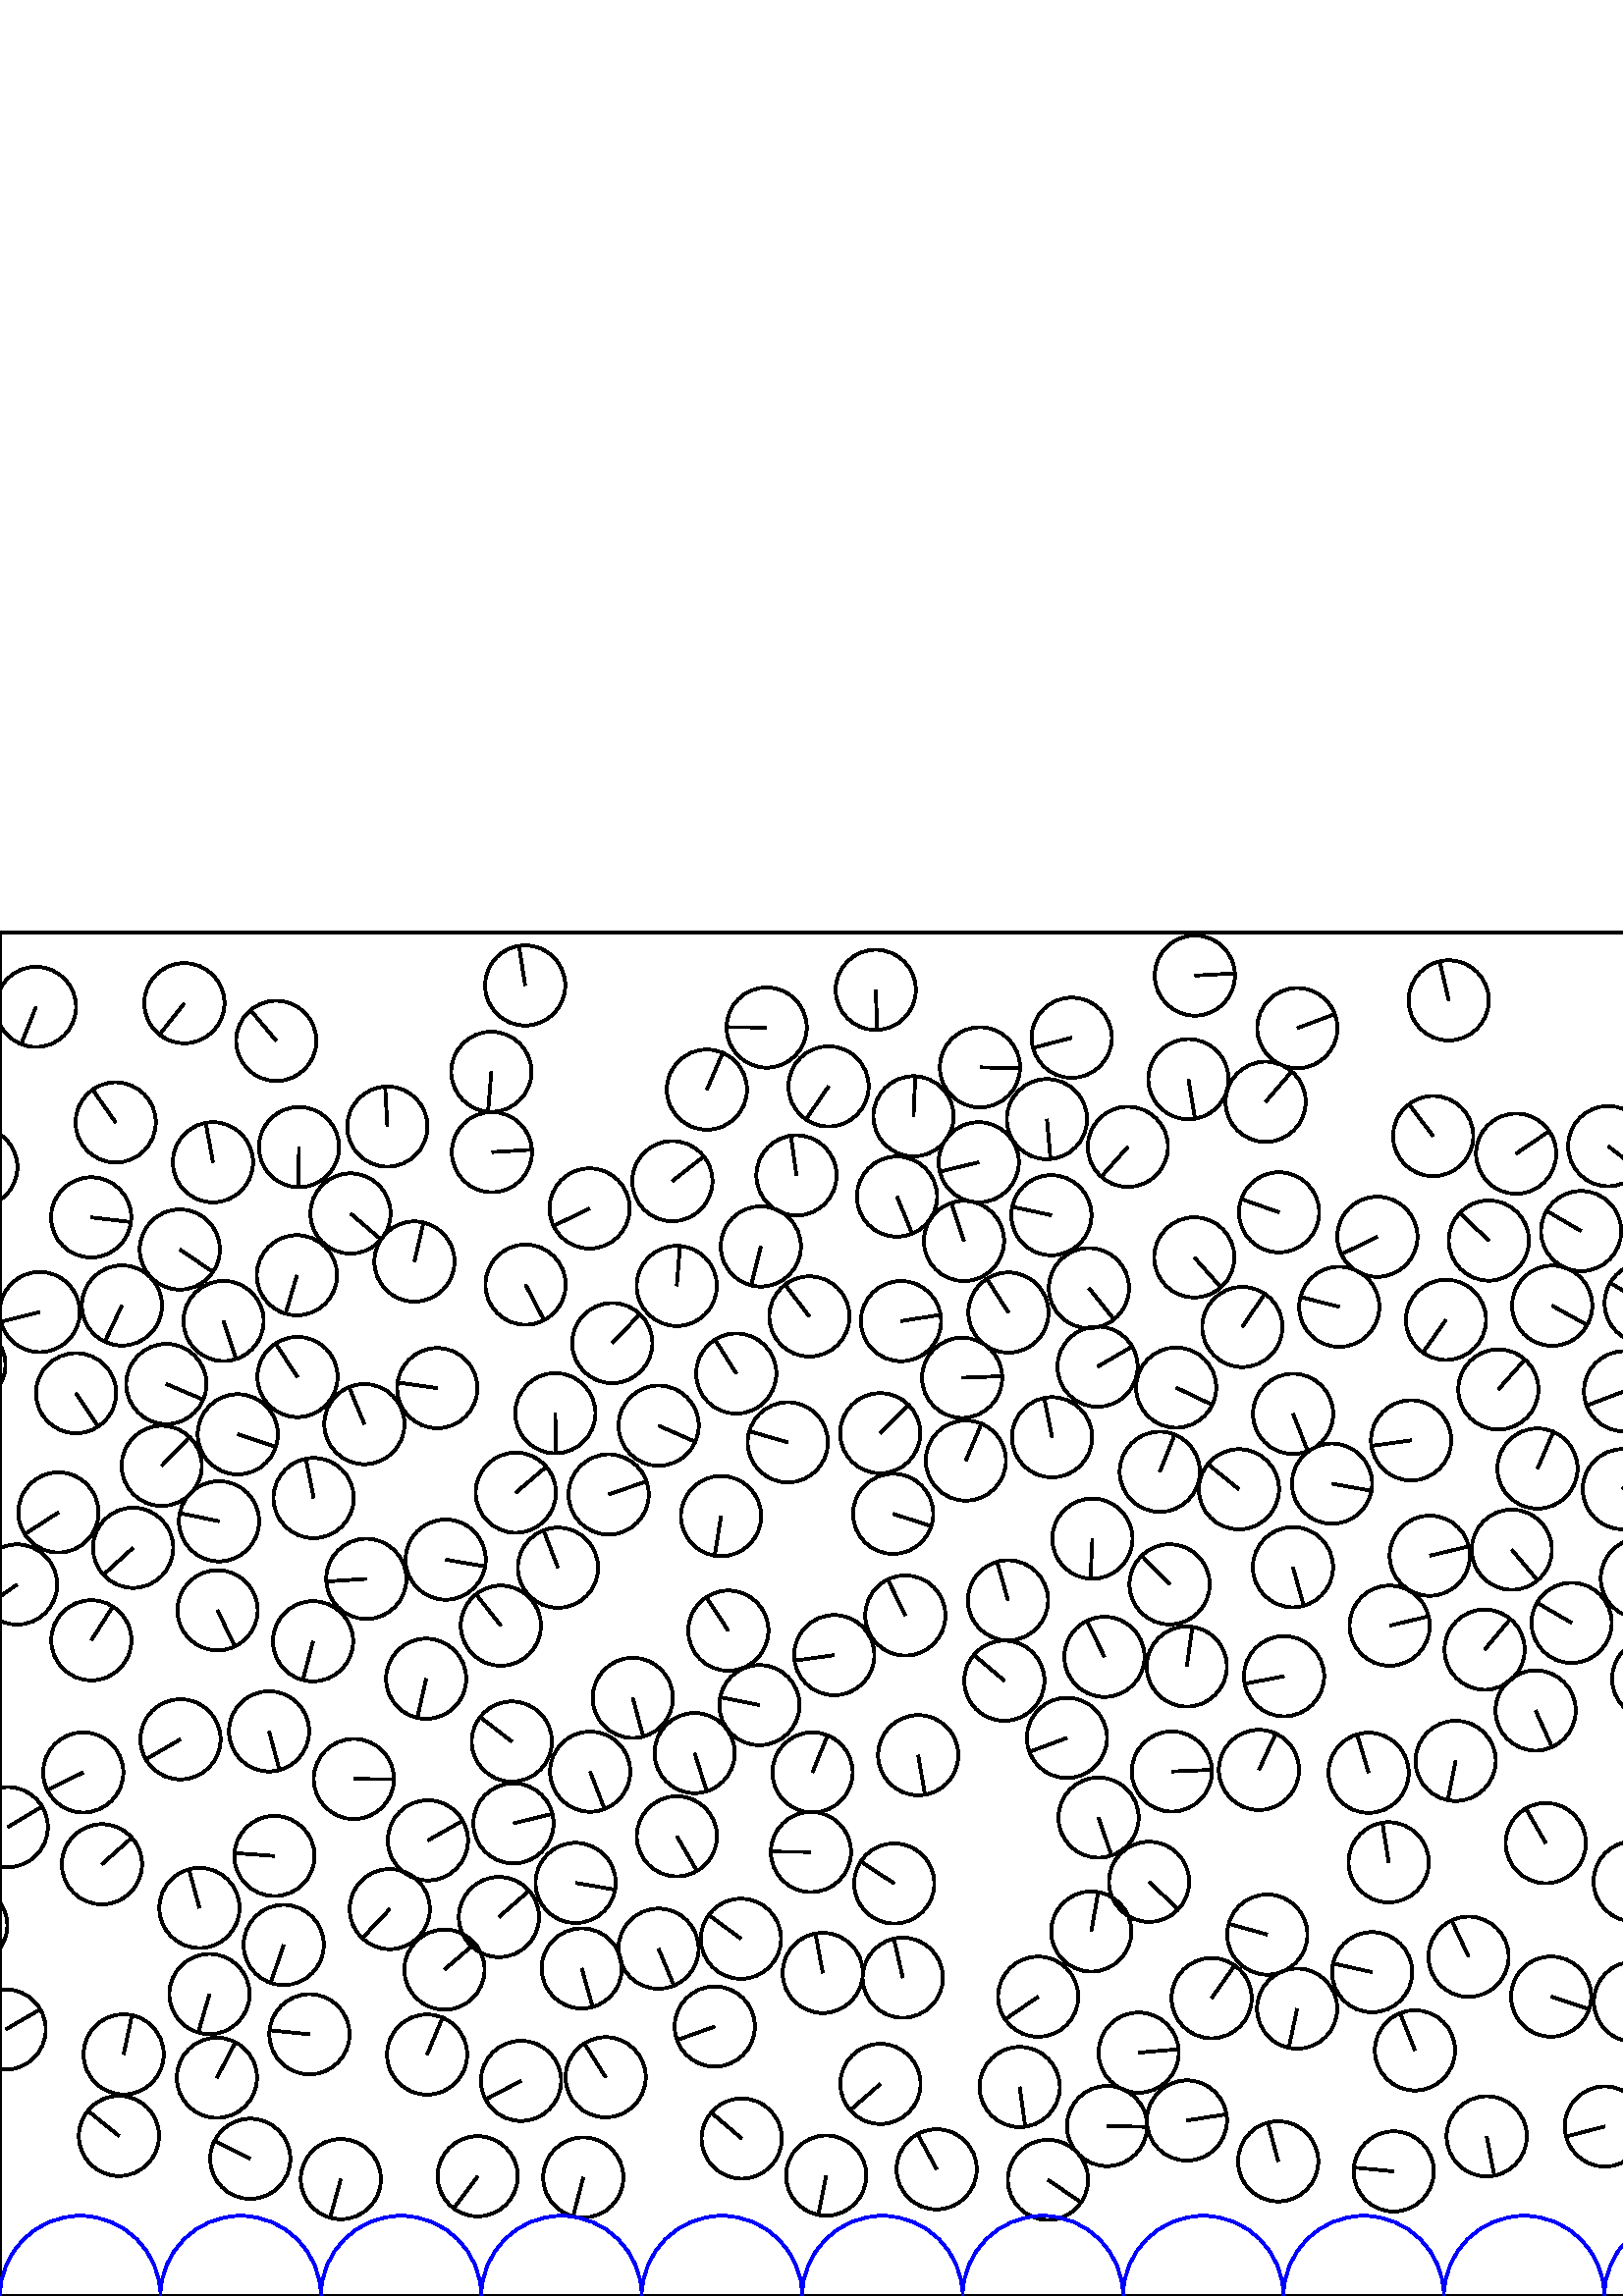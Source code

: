 %%!PS-Adobe-3.0 EPSF-3.0
%%Document-Fonts: Times-Roman
%%Pages: 1
%%BoundingBox:     0   -1 2941  501
%%LanguageLevel: 1
%%EndComments
%%BeginProlog
%%EndProlog
     0.000     0.000     0.000 setrgbcolor
%% Page:     1    1
save
  1492.195   459.126    14.706  0   360  arc
  1492.195   459.126 moveto
   -13.307     6.259 rlineto
 stroke
   675.521   440.426    14.706  0   360  arc
   675.521   440.426 moveto
    11.863     8.691 rlineto
 stroke
   491.044   362.781    14.706  0   360  arc
   491.044   362.781 moveto
   -14.253     3.620 rlineto
 stroke
  1078.574    83.090    14.706  0   360  arc
  1078.574    83.090 moveto
     6.034   -13.411 rlineto
 stroke
   704.177   171.815    14.706  0   360  arc
   704.177   171.815 moveto
    -5.500    13.639 rlineto
 stroke
  2192.427   284.347    14.706  0   360  arc
  2192.427   284.347 moveto
   -12.700    -7.414 rlineto
 stroke
  1372.027   318.408    14.706  0   360  arc
  1372.027   318.408 moveto
   -13.007    -6.861 rlineto
 stroke
  1539.014   448.028    14.706  0   360  arc
  1539.014   448.028 moveto
    14.039     4.377 rlineto
 stroke
  1276.740   134.808    14.706  0   360  arc
  1276.740   134.808 moveto
     8.265   -12.164 rlineto
 stroke
   620.586   310.383    14.706  0   360  arc
   620.586   310.383 moveto
     3.590    14.261 rlineto
 stroke
   204.587   267.092    14.706  0   360  arc
   204.587   267.092 moveto
    -5.298    13.718 rlineto
 stroke
  1870.490   152.495    14.706  0   360  arc
  1870.490   152.495 moveto
   -14.169    -3.936 rlineto
 stroke
   517.401   313.803    14.706  0   360  arc
   517.401   313.803 moveto
   -14.564    -2.036 rlineto
 stroke
  2526.194    43.307    14.706  0   360  arc
  2526.194    43.307 moveto
    14.373    -3.109 rlineto
 stroke
  1217.692   351.360    14.706  0   360  arc
  1217.692   351.360 moveto
     9.807   -10.958 rlineto
 stroke
   544.346   237.043    14.706  0   360  arc
   544.346   237.043 moveto
     9.443    11.274 rlineto
 stroke
  1548.443   317.142    14.706  0   360  arc
  1548.443   317.142 moveto
   -13.320     6.233 rlineto
 stroke
   128.511   396.997    14.706  0   360  arc
   128.511   396.997 moveto
    11.194    -9.538 rlineto
 stroke
  2760.568    91.135    14.706  0   360  arc
  2760.568    91.135 moveto
    14.705     0.108 rlineto
 stroke
  1130.699   358.316    14.706  0   360  arc
  1130.699   358.316 moveto
   -10.964     9.800 rlineto
 stroke
  1689.517   297.788    14.706  0   360  arc
  1689.517   297.788 moveto
    13.690    -5.371 rlineto
 stroke
  1787.594   404.033    14.706  0   360  arc
  1787.594   404.033 moveto
    13.793    -5.100 rlineto
 stroke
  1840.757   281.628    14.706  0   360  arc
  1840.757   281.628 moveto
   -13.289    -6.298 rlineto
 stroke
  2750.356   380.173    14.706  0   360  arc
  2750.356   380.173 moveto
    14.704    -0.215 rlineto
 stroke
  1224.225   438.325    14.706  0   360  arc
  1224.225   438.325 moveto
   -13.743     5.235 rlineto
 stroke
   267.041   244.005    14.706  0   360  arc
   267.041   244.005 moveto
    -8.119    12.261 rlineto
 stroke
  1933.346   288.593    14.706  0   360  arc
  1933.346   288.593 moveto
    -2.287   -14.527 rlineto
 stroke
  1631.906   337.329    14.706  0   360  arc
  1631.906   337.329 moveto
   -14.328     3.313 rlineto
 stroke
  1342.971   306.372    14.706  0   360  arc
  1342.971   306.372 moveto
    10.660    10.131 rlineto
 stroke
   163.397   270.061    14.706  0   360  arc
   163.397   270.061 moveto
    14.492    -2.502 rlineto
 stroke
   988.368   158.709    14.706  0   360  arc
   988.368   158.709 moveto
    -2.000    14.569 rlineto
 stroke
   785.499   293.475    14.706  0   360  arc
   785.499   293.475 moveto
    -3.920    14.174 rlineto
 stroke
  1487.010   420.124    14.706  0   360  arc
  1487.010   420.124 moveto
    10.416    10.381 rlineto
 stroke
  2208.563   250.011    14.706  0   360  arc
  2208.563   250.011 moveto
   -10.262    10.533 rlineto
 stroke
   671.413   215.116    14.706  0   360  arc
   671.413   215.116 moveto
     3.247    14.343 rlineto
 stroke
  2441.727   276.499    14.706  0   360  arc
  2441.727   276.499 moveto
    -3.037    14.389 rlineto
 stroke
  1725.239    84.541    14.706  0   360  arc
  1725.239    84.541 moveto
   -11.725    -8.876 rlineto
 stroke
   428.842   260.992    14.706  0   360  arc
   428.842   260.992 moveto
   -10.251    10.544 rlineto
 stroke
   538.461   124.420    14.706  0   360  arc
   538.461   124.420 moveto
    -6.215    13.328 rlineto
 stroke
  2041.522   436.524    14.706  0   360  arc
  2041.522   436.524 moveto
     0.281   -14.703 rlineto
 stroke
  2392.806   140.488    14.706  0   360  arc
  2392.806   140.488 moveto
     4.267    14.073 rlineto
 stroke
  1053.071    49.710    14.706  0   360  arc
  1053.071    49.710 moveto
   -13.820    -5.028 rlineto
 stroke
  1049.224    89.036    14.706  0   360  arc
  1049.224    89.036 moveto
    14.043     4.365 rlineto
 stroke
  1020.545   152.714    14.706  0   360  arc
  1020.545   152.714 moveto
    -9.571    11.165 rlineto
 stroke
   601.613   263.208    14.706  0   360  arc
   601.613   263.208 moveto
    13.183     6.518 rlineto
 stroke
   248.133   370.438    14.706  0   360  arc
   248.133   370.438 moveto
     1.188    14.658 rlineto
 stroke
  2524.418   213.636    14.706  0   360  arc
  2524.418   213.636 moveto
   -12.750     7.328 rlineto
 stroke
   804.896   363.980    14.706  0   360  arc
   804.896   363.980 moveto
     0.722    14.688 rlineto
 stroke
  2688.055   399.195    14.706  0   360  arc
  2688.055   399.195 moveto
    -1.901   -14.582 rlineto
 stroke
  2376.512   172.149    14.706  0   360  arc
  2376.512   172.149 moveto
     4.776    13.909 rlineto
 stroke
    91.759    50.322    14.706  0   360  arc
    91.759    50.322 moveto
   -13.158     6.567 rlineto
 stroke
   369.755   360.672    14.706  0   360  arc
   369.755   360.672 moveto
    -7.917    12.393 rlineto
 stroke
  2502.441   283.065    14.706  0   360  arc
  2502.441   283.065 moveto
   -14.692    -0.633 rlineto
 stroke
   605.772   226.382    14.706  0   360  arc
   605.772   226.382 moveto
    10.301   -10.495 rlineto
 stroke
   932.666   269.051    14.706  0   360  arc
   932.666   269.051 moveto
   -12.731    -7.360 rlineto
 stroke
  2869.298   121.436    14.706  0   360  arc
  2869.298   121.436 moveto
     8.245    12.177 rlineto
 stroke
  2401.502   381.829    14.706  0   360  arc
  2401.502   381.829 moveto
    -8.572   -11.950 rlineto
 stroke
   223.158   293.961    14.706  0   360  arc
   223.158   293.961 moveto
    13.906     4.784 rlineto
 stroke
  1971.695   387.597    14.706  0   360  arc
  1971.695   387.597 moveto
     3.338    14.322 rlineto
 stroke
    66.172   204.162    14.706  0   360  arc
    66.172   204.162 moveto
   -12.728    -7.366 rlineto
 stroke
  1903.011   466.316    14.706  0   360  arc
  1903.011   466.316 moveto
   -13.647    -5.478 rlineto
 stroke
   630.349    81.191    14.706  0   360  arc
   630.349    81.191 moveto
   -10.472   -10.325 rlineto
 stroke
  1769.447   379.398    14.706  0   360  arc
  1769.447   379.398 moveto
   -11.930     8.598 rlineto
 stroke
  1029.668   215.362    14.706  0   360  arc
  1029.668   215.362 moveto
   -14.159     3.974 rlineto
 stroke
  2428.230    68.846    14.706  0   360  arc
  2428.230    68.846 moveto
   -13.866     4.899 rlineto
 stroke
  1193.078   367.665    14.706  0   360  arc
  1193.078   367.665 moveto
   -13.541     5.736 rlineto
 stroke
  1209.584   153.358    14.706  0   360  arc
  1209.584   153.358 moveto
    10.463   -10.334 rlineto
 stroke
  1677.979   479.433    14.706  0   360  arc
  1677.979   479.433 moveto
    -6.863   -13.006 rlineto
 stroke
  2219.195   433.926    14.706  0   360  arc
  2219.195   433.926 moveto
    -2.929   -14.411 rlineto
 stroke
  1003.197   281.933    14.706  0   360  arc
  1003.197   281.933 moveto
   -13.684     5.387 rlineto
 stroke
  1401.188   250.628    14.706  0   360  arc
  1401.188   250.628 moveto
   -12.272    -8.103 rlineto
 stroke
   906.188   483.037    14.706  0   360  arc
   906.188   483.037 moveto
    14.124     4.095 rlineto
 stroke
  2660.051   299.315    14.706  0   360  arc
  2660.051   299.315 moveto
    -5.489    13.643 rlineto
 stroke
   973.433    71.564    14.706  0   360  arc
   973.433    71.564 moveto
   -14.432     2.827 rlineto
 stroke
  1637.809    76.300    14.706  0   360  arc
  1637.809    76.300 moveto
     4.194   -14.095 rlineto
 stroke
  2004.624   228.803    14.706  0   360  arc
  2004.624   228.803 moveto
     3.594   -14.260 rlineto
 stroke
   369.579   255.132    14.706  0   360  arc
   369.579   255.132 moveto
    -3.991    14.154 rlineto
 stroke
   751.632   283.587    14.706  0   360  arc
   751.632   283.587 moveto
    14.396    -3.001 rlineto
 stroke
  1678.812   127.413    14.706  0   360  arc
  1678.812   127.413 moveto
     8.251   -12.173 rlineto
 stroke
  2610.871   466.144    14.706  0   360  arc
  2610.871   466.144 moveto
   -14.048    -4.350 rlineto
 stroke
  2269.228   384.736    14.706  0   360  arc
  2269.228   384.736 moveto
     6.475   -13.204 rlineto
 stroke
  1196.665   327.445    14.706  0   360  arc
  1196.665   327.445 moveto
    10.907    -9.864 rlineto
 stroke
  2235.794   266.843    14.706  0   360  arc
  2235.794   266.843 moveto
    12.225    -8.173 rlineto
 stroke
  1405.371   311.167    14.706  0   360  arc
  1405.371   311.167 moveto
   -14.383     3.064 rlineto
 stroke
  1307.433   431.213    14.706  0   360  arc
  1307.433   431.213 moveto
     2.353   -14.516 rlineto
 stroke
  2914.817   252.770    14.706  0   360  arc
  2914.817   252.770 moveto
     1.001   -14.672 rlineto
 stroke
   429.668   192.354    14.706  0   360  arc
   429.668   192.354 moveto
    14.693     0.609 rlineto
 stroke
   124.966    42.856    14.706  0   360  arc
   124.966    42.856 moveto
    -3.941   -14.168 rlineto
 stroke
   464.663   132.549    14.706  0   360  arc
   464.663   132.549 moveto
   -14.163     3.960 rlineto
 stroke
  2706.106   167.147    14.706  0   360  arc
  2706.106   167.147 moveto
    14.207    -3.796 rlineto
 stroke
  2531.269   271.149    14.706  0   360  arc
  2531.269   271.149 moveto
     6.907   -12.983 rlineto
 stroke
   972.271   226.007    14.706  0   360  arc
   972.271   226.007 moveto
    -4.903   -13.865 rlineto
 stroke
  2904.658   404.344    14.706  0   360  arc
  2904.658   404.344 moveto
    -3.852   -14.193 rlineto
 stroke
   109.630   421.351    14.706  0   360  arc
   109.630   421.351 moveto
    -0.261   -14.704 rlineto
 stroke
  1250.697   469.354    14.706  0   360  arc
  1250.697   469.354 moveto
   -13.292     6.291 rlineto
 stroke
   501.812   191.890    14.706  0   360  arc
   501.812   191.890 moveto
    -4.251    14.078 rlineto
 stroke
   402.423   340.821    14.706  0   360  arc
   402.423   340.821 moveto
    12.705     7.406 rlineto
 stroke
  1001.846   224.383    14.706  0   360  arc
  1001.846   224.383 moveto
    13.546    -5.724 rlineto
 stroke
  1940.738   409.184    14.706  0   360  arc
  1940.738   409.184 moveto
    14.071     4.276 rlineto
 stroke
   391.198   204.672    14.706  0   360  arc
   391.198   204.672 moveto
   -13.784    -5.126 rlineto
 stroke
   568.727   109.800    14.706  0   360  arc
   568.727   109.800 moveto
    13.950    -4.653 rlineto
 stroke
  2570.528    83.253    14.706  0   360  arc
  2570.528    83.253 moveto
    13.330    -6.211 rlineto
 stroke
  1599.361   334.872    14.706  0   360  arc
  1599.361   334.872 moveto
     4.556    13.982 rlineto
 stroke
   569.115   363.180    14.706  0   360  arc
   569.115   363.180 moveto
    12.869    -7.117 rlineto
 stroke
   435.175    64.362    14.706  0   360  arc
   435.175    64.362 moveto
    14.525     2.299 rlineto
 stroke
  2606.747   430.402    14.706  0   360  arc
  2606.747   430.402 moveto
    12.133     8.310 rlineto
 stroke
  2673.954    91.064    14.706  0   360  arc
  2673.954    91.064 moveto
   -10.374   -10.423 rlineto
 stroke
  2458.378   303.043    14.706  0   360  arc
  2458.378   303.043 moveto
   -14.497    -2.472 rlineto
 stroke
   246.519   408.860    14.706  0   360  arc
   246.519   408.860 moveto
    11.553     9.099 rlineto
 stroke
  2088.769   323.037    14.706  0   360  arc
  2088.769   323.037 moveto
     4.101    14.123 rlineto
 stroke
    27.896   331.102    14.706  0   360  arc
    27.896   331.102 moveto
     8.110   -12.267 rlineto
 stroke
  2158.806    96.681    14.706  0   360  arc
  2158.806    96.681 moveto
    14.236    -3.689 rlineto
 stroke
   948.982   404.122    14.706  0   360  arc
   948.982   404.122 moveto
    11.140    -9.600 rlineto
 stroke
  2865.507    55.009    14.706  0   360  arc
  2865.507    55.009 moveto
    -9.815    10.951 rlineto
 stroke
   623.503   342.499    14.706  0   360  arc
   623.503   342.499 moveto
    13.859     4.917 rlineto
 stroke
  2575.314   404.106    14.706  0   360  arc
  2575.314   404.106 moveto
    10.834     9.944 rlineto
 stroke
  1517.291   392.229    14.706  0   360  arc
  1517.291   392.229 moveto
   -12.610    -7.566 rlineto
 stroke
    87.187   316.017    14.706  0   360  arc
    87.187   316.017 moveto
    13.976    -4.575 rlineto
 stroke
  2073.036    43.084    14.706  0   360  arc
  2073.036    43.084 moveto
    11.713    -8.893 rlineto
 stroke
  1169.348    71.942    14.706  0   360  arc
  1169.348    71.942 moveto
    -2.775    14.442 rlineto
 stroke
  2335.278   391.808    14.706  0   360  arc
  2335.278   391.808 moveto
    -7.975    12.355 rlineto
 stroke
   736.444    67.173    14.706  0   360  arc
   736.444    67.173 moveto
    14.459    -2.682 rlineto
 stroke
  1689.906   334.779    14.706  0   360  arc
  1689.906   334.779 moveto
    14.670    -1.029 rlineto
 stroke
  1408.924   340.624    14.706  0   360  arc
  1408.924   340.624 moveto
    10.782    10.001 rlineto
 stroke
  2729.378   420.650    14.706  0   360  arc
  2729.378   420.650 moveto
     5.881    13.479 rlineto
 stroke
  2136.318   279.913    14.706  0   360  arc
  2136.318   279.913 moveto
     9.999   -10.784 rlineto
 stroke
  1513.062    42.848    14.706  0   360  arc
  1513.062    42.848 moveto
     4.590   -13.971 rlineto
 stroke
  1438.811   219.091    14.706  0   360  arc
  1438.811   219.091 moveto
    -0.890   -14.679 rlineto
 stroke
    78.087   415.787    14.706  0   360  arc
    78.087   415.787 moveto
    -2.652    14.465 rlineto
 stroke
  1632.939    48.911    14.706  0   360  arc
  1632.939    48.911 moveto
     0.922    14.677 rlineto
 stroke
   946.687   374.303    14.706  0   360  arc
   946.687   374.303 moveto
     8.450    12.036 rlineto
 stroke
  2646.485    82.762    14.706  0   360  arc
  2646.485    82.762 moveto
    -7.286    12.774 rlineto
 stroke
   509.525   245.842    14.706  0   360  arc
   509.525   245.842 moveto
    14.299     3.437 rlineto
 stroke
  2717.575   330.914    14.706  0   360  arc
  2717.575   330.914 moveto
    12.668    -7.468 rlineto
 stroke
  2914.910   166.932    14.706  0   360  arc
  2914.910   166.932 moveto
    14.659    -1.168 rlineto
 stroke
  2310.318   302.354    14.706  0   360  arc
  2310.318   302.354 moveto
     8.656   -11.888 rlineto
 stroke
  2458.094   344.484    14.706  0   360  arc
  2458.094   344.484 moveto
    -2.624   -14.470 rlineto
 stroke
  2722.197   136.988    14.706  0   360  arc
  2722.197   136.988 moveto
     3.395    14.309 rlineto
 stroke
  1523.396   356.433    14.706  0   360  arc
  1523.396   356.433 moveto
     8.517   -11.989 rlineto
 stroke
  1791.658   347.238    14.706  0   360  arc
  1791.658   347.238 moveto
    11.417    -9.269 rlineto
 stroke
  2294.360    80.775    14.706  0   360  arc
  2294.360    80.775 moveto
    11.424    -9.261 rlineto
 stroke
  2148.180   236.525    14.706  0   360  arc
  2148.180   236.525 moveto
    12.115    -8.336 rlineto
 stroke
   875.160   241.752    14.706  0   360  arc
   875.160   241.752 moveto
     9.459    11.260 rlineto
 stroke
   468.649    49.380    14.706  0   360  arc
   468.649    49.380 moveto
    -3.773    14.214 rlineto
 stroke
  1268.575   379.287    14.706  0   360  arc
  1268.575   379.287 moveto
    -4.406    14.030 rlineto
 stroke
   787.465    52.021    14.706  0   360  arc
   787.465    52.021 moveto
   -12.640     7.516 rlineto
 stroke
  2466.781   474.788    14.706  0   360  arc
  2466.781   474.788 moveto
     8.403   -12.069 rlineto
 stroke
   650.459    46.733    14.706  0   360  arc
   650.459    46.733 moveto
    -0.876    14.680 rlineto
 stroke
   -14.665   384.269    14.706  0   360  arc
   -14.665   384.269 moveto
    -3.819    14.201 rlineto
 stroke
  2926.511   384.269    14.706  0   360  arc
  2926.511   384.269 moveto
    -3.819    14.201 rlineto
 stroke
   732.165   166.875    14.706  0   360  arc
   732.165   166.875 moveto
    13.129     6.626 rlineto
 stroke
  2385.625    84.217    14.706  0   360  arc
  2385.625    84.217 moveto
   -12.770     7.293 rlineto
 stroke
  1195.001   480.283    14.706  0   360  arc
  1195.001   480.283 moveto
    14.090     4.212 rlineto
 stroke
  1360.601   246.034    14.706  0   360  arc
  1360.601   246.034 moveto
   -14.694     0.579 rlineto
 stroke
  1236.391    49.501    14.706  0   360  arc
  1236.391    49.501 moveto
    -7.955    12.369 rlineto
 stroke
  1818.726   317.534    14.706  0   360  arc
  1818.726   317.534 moveto
    -8.738    11.828 rlineto
 stroke
   974.071   290.577    14.706  0   360  arc
   974.071   290.577 moveto
    13.487    -5.862 rlineto
 stroke
  2089.913   385.076    14.706  0   360  arc
  2089.913   385.076 moveto
    -5.801    13.513 rlineto
 stroke
    81.973   357.572    14.706  0   360  arc
    81.973   357.572 moveto
     4.611   -13.964 rlineto
 stroke
  2795.072   436.069    14.706  0   360  arc
  2795.072   436.069 moveto
    -5.872    13.483 rlineto
 stroke
    76.813   110.726    14.706  0   360  arc
    76.813   110.726 moveto
    -4.126   -14.115 rlineto
 stroke
   216.174   398.841    14.706  0   360  arc
   216.174   398.841 moveto
   -13.228    -6.424 rlineto
 stroke
  2077.063   269.243    14.706  0   360  arc
  2077.063   269.243 moveto
     7.740    12.504 rlineto
 stroke
  1132.017   160.052    14.706  0   360  arc
  1132.017   160.052 moveto
   -12.063     8.411 rlineto
 stroke
   691.851   239.082    14.706  0   360  arc
   691.851   239.082 moveto
     9.539    11.193 rlineto
 stroke
  1161.014   422.013    14.706  0   360  arc
  1161.014   422.013 moveto
    -6.627   -13.128 rlineto
 stroke
   288.847   313.075    14.706  0   360  arc
   288.847   313.075 moveto
   -14.124     4.096 rlineto
 stroke
  1576.607   123.472    14.706  0   360  arc
  1576.607   123.472 moveto
    -4.812    13.896 rlineto
 stroke
  2575.780   133.509    14.706  0   360  arc
  2575.780   133.509 moveto
   -13.460     5.923 rlineto
 stroke
  2806.112    44.049    14.706  0   360  arc
  2806.112    44.049 moveto
   -13.591    -5.618 rlineto
 stroke
  2686.781   123.200    14.706  0   360  arc
  2686.781   123.200 moveto
    14.415     2.912 rlineto
 stroke
  1653.370   216.343    14.706  0   360  arc
  1653.370   216.343 moveto
   -13.511     5.806 rlineto
 stroke
  1481.197   343.606    14.706  0   360  arc
  1481.197   343.606 moveto
    -7.704   -12.526 rlineto
 stroke
   525.483   425.395    14.706  0   360  arc
   525.483   425.395 moveto
    -8.919    11.693 rlineto
 stroke
  2170.671   264.481    14.706  0   360  arc
  2170.671   264.481 moveto
     4.641    13.954 rlineto
 stroke
   549.384   332.472    14.706  0   360  arc
   549.384   332.472 moveto
     9.763    10.998 rlineto
 stroke
  1264.389   316.493    14.706  0   360  arc
  1264.389   316.493 moveto
     3.360    14.317 rlineto
 stroke
  2476.694   262.201    14.706  0   360  arc
  2476.694   262.201 moveto
    -8.314    12.130 rlineto
 stroke
  2750.712    62.677    14.706  0   360  arc
  2750.712    62.677 moveto
    12.565    -7.640 rlineto
 stroke
  1722.565   223.967    14.706  0   360  arc
  1722.565   223.967 moveto
    14.295    -3.451 rlineto
 stroke
  2022.853    49.012    14.706  0   360  arc
  2022.853    49.012 moveto
    14.705     0.149 rlineto
 stroke
  2033.176   402.226    14.706  0   360  arc
  2033.176   402.226 moveto
   -13.340    -6.189 rlineto
 stroke
  2551.888   194.727    14.706  0   360  arc
  2551.888   194.727 moveto
   -12.655     7.491 rlineto
 stroke
   554.315   273.690    14.706  0   360  arc
   554.315   273.690 moveto
     9.464   -11.256 rlineto
 stroke
  1201.486   397.287    14.706  0   360  arc
  1201.486   397.287 moveto
     4.833    13.889 rlineto
 stroke
  1765.337   423.274    14.706  0   360  arc
  1765.337   423.274 moveto
     2.984    14.400 rlineto
 stroke
  1984.906   110.704    14.706  0   360  arc
  1984.906   110.704 moveto
    -0.503   -14.697 rlineto
 stroke
   894.751   140.442    14.706  0   360  arc
   894.751   140.442 moveto
     7.898   -12.405 rlineto
 stroke
   413.542   421.453    14.706  0   360  arc
   413.542   421.453 moveto
    -9.761   -10.999 rlineto
 stroke
   961.572   438.034    14.706  0   360  arc
   961.572   438.034 moveto
     3.833   -14.197 rlineto
 stroke
  1134.361   329.195    14.706  0   360  arc
  1134.361   329.195 moveto
    -5.918    13.463 rlineto
 stroke
  2529.425   338.719    14.706  0   360  arc
  2529.425   338.719 moveto
     8.656   -11.889 rlineto
 stroke
  1155.907   143.189    14.706  0   360  arc
  1155.907   143.189 moveto
    13.746     5.226 rlineto
 stroke
   914.725   368.277    14.706  0   360  arc
   914.725   368.277 moveto
     7.878    12.418 rlineto
 stroke
  2657.495   359.125    14.706  0   360  arc
  2657.495   359.125 moveto
    13.577     5.650 rlineto
 stroke
   759.631    85.076    14.706  0   360  arc
   759.631    85.076 moveto
     4.943   -13.850 rlineto
 stroke
  2685.300   368.688    14.706  0   360  arc
  2685.300   368.688 moveto
    -0.404   -14.700 rlineto
 stroke
  1142.868   446.283    14.706  0   360  arc
  1142.868   446.283 moveto
     9.632    11.112 rlineto
 stroke
  1209.551   122.258    14.706  0   360  arc
  1209.551   122.258 moveto
   -13.248     6.384 rlineto
 stroke
   680.469   407.606    14.706  0   360  arc
   680.469   407.606 moveto
   -13.004    -6.866 rlineto
 stroke
  1911.148   260.740    14.706  0   360  arc
  1911.148   260.740 moveto
   -14.331    -3.301 rlineto
 stroke
  1461.753   398.866    14.706  0   360  arc
  1461.753   398.866 moveto
     8.249    12.175 rlineto
 stroke
  2618.848   240.908    14.706  0   360  arc
  2618.848   240.908 moveto
    14.613     1.653 rlineto
 stroke
  1691.657    40.290    14.706  0   360  arc
  1691.657    40.290 moveto
   -14.705    -0.177 rlineto
 stroke
  2750.419   121.119    14.706  0   360  arc
  2750.419   121.119 moveto
   -14.581    -1.915 rlineto
 stroke
   241.444   127.378    14.706  0   360  arc
   241.444   127.378 moveto
     5.671   -13.568 rlineto
 stroke
  1595.769   374.533    14.706  0   360  arc
  1595.769   374.533 moveto
     0.685    14.690 rlineto
 stroke
  2627.446   367.733    14.706  0   360  arc
  2627.446   367.733 moveto
    14.639     1.403 rlineto
 stroke
   938.149    45.752    14.706  0   360  arc
   938.149    45.752 moveto
     8.038    12.315 rlineto
 stroke
  1289.508   355.053    14.706  0   360  arc
  1289.508   355.053 moveto
   -12.684    -7.442 rlineto
 stroke
  1777.315   155.314    14.706  0   360  arc
  1777.315   155.314 moveto
    13.332     6.206 rlineto
 stroke
   188.263   173.336    14.706  0   360  arc
   188.263   173.336 moveto
    14.284     3.499 rlineto
 stroke
  2755.221   435.000    14.706  0   360  arc
  2755.221   435.000 moveto
    12.540     7.682 rlineto
 stroke
  1674.807   389.553    14.706  0   360  arc
  1674.807   389.553 moveto
    14.168    -3.939 rlineto
 stroke
  1383.964   121.908    14.706  0   360  arc
  1383.964   121.908 moveto
     6.410    13.236 rlineto
 stroke
  1755.757   346.611    14.706  0   360  arc
  1755.757   346.611 moveto
   -10.237   -10.558 rlineto
 stroke
  1232.498   261.221    14.706  0   360  arc
  1232.498   261.221 moveto
     3.867   -14.188 rlineto
 stroke
   860.820   377.803    14.706  0   360  arc
   860.820   377.803 moveto
     5.517   -13.632 rlineto
 stroke
  2423.656   416.869    14.706  0   360  arc
  2423.656   416.869 moveto
     8.577   -11.945 rlineto
 stroke
  2571.482    41.424    14.706  0   360  arc
  2571.482    41.424 moveto
     0.630    14.692 rlineto
 stroke
  2327.029   250.975    14.706  0   360  arc
  2327.029   250.975 moveto
    14.299     3.434 rlineto
 stroke
   380.644   109.765    14.706  0   360  arc
   380.644   109.765 moveto
   -12.102    -8.355 rlineto
 stroke
   454.260   295.856    14.706  0   360  arc
   454.260   295.856 moveto
   -11.417     9.270 rlineto
 stroke
  2334.856   186.446    14.706  0   360  arc
  2334.856   186.446 moveto
    12.061     8.414 rlineto
 stroke
  1468.014   251.978    14.706  0   360  arc
  1468.014   251.978 moveto
    -2.277   -14.529 rlineto
 stroke
  2269.017   461.629    14.706  0   360  arc
  2269.017   461.629 moveto
     9.856    10.914 rlineto
 stroke
  2353.000   150.250    14.706  0   360  arc
  2353.000   150.250 moveto
    -9.652    11.095 rlineto
 stroke
  1931.309   179.288    14.706  0   360  arc
  1931.309   179.288 moveto
   -14.200     3.825 rlineto
 stroke
   109.084   337.038    14.706  0   360  arc
   109.084   337.038 moveto
    -8.068    12.295 rlineto
 stroke
  1614.384   398.574    14.706  0   360  arc
  1614.384   398.574 moveto
     1.273   -14.651 rlineto
 stroke
   464.042   437.957    14.706  0   360  arc
   464.042   437.957 moveto
     9.594    11.146 rlineto
 stroke
  2432.851   249.027    14.706  0   360  arc
  2432.851   249.027 moveto
    10.974    -9.789 rlineto
 stroke
  1775.768   186.006    14.706  0   360  arc
  1775.768   186.006 moveto
    -1.447    14.634 rlineto
 stroke
  1848.341   313.474    14.706  0   360  arc
  1848.341   313.474 moveto
    13.905    -4.786 rlineto
 stroke
   175.141    43.906    14.706  0   360  arc
   175.141    43.906 moveto
    -8.805   -11.779 rlineto
 stroke
  2237.946    50.998    14.706  0   360  arc
  2237.946    50.998 moveto
    -5.426    13.668 rlineto
 stroke
  2179.207   150.626    14.706  0   360  arc
  2179.207   150.626 moveto
   -10.951     9.815 rlineto
 stroke
  2254.569   306.619    14.706  0   360  arc
  2254.569   306.619 moveto
   -14.496     2.475 rlineto
 stroke
  2662.932    56.611    14.706  0   360  arc
  2662.932    56.611 moveto
    -6.496   -13.193 rlineto
 stroke
   806.690   231.705    14.706  0   360  arc
   806.690   231.705 moveto
    11.445     9.235 rlineto
 stroke
   278.963   384.912    14.706  0   360  arc
   278.963   384.912 moveto
    -3.560   -14.268 rlineto
 stroke
  2471.054   370.652    14.706  0   360  arc
  2471.054   370.652 moveto
   -13.209    -6.464 rlineto
 stroke
   327.487   286.858    14.706  0   360  arc
   327.487   286.858 moveto
    13.987    -4.540 rlineto
 stroke
   343.431    46.459    14.706  0   360  arc
   343.431    46.459 moveto
    -6.986    12.941 rlineto
 stroke
  1572.687   404.165    14.706  0   360  arc
  1572.687   404.165 moveto
    13.980    -4.563 rlineto
 stroke
  2402.573   322.180    14.706  0   360  arc
  2402.573   322.180 moveto
    14.034    -4.396 rlineto
 stroke
   785.844   480.387    14.706  0   360  arc
   785.844   480.387 moveto
     0.968    14.674 rlineto
 stroke
  2351.971    71.843    14.706  0   360  arc
  2351.971    71.843 moveto
    -9.512   -11.215 rlineto
 stroke
  2121.682   440.460    14.706  0   360  arc
  2121.682   440.460 moveto
   -10.602    10.191 rlineto
 stroke
  2433.360   192.305    14.706  0   360  arc
  2433.360   192.305 moveto
    13.702    -5.340 rlineto
 stroke
  1673.320   273.324    14.706  0   360  arc
  1673.320   273.324 moveto
    -4.770   -13.911 rlineto
 stroke
  2199.551   412.004    14.706  0   360  arc
  2199.551   412.004 moveto
   -13.932     4.706 rlineto
 stroke
   404.952   234.405    14.706  0   360  arc
   404.952   234.405 moveto
    -6.493    13.195 rlineto
 stroke
  1727.442   297.426    14.706  0   360  arc
  1727.442   297.426 moveto
   -11.353     9.348 rlineto
 stroke
   924.596   108.988    14.706  0   360  arc
   924.596   108.988 moveto
     6.008   -13.423 rlineto
 stroke
   878.602   283.675    14.706  0   360  arc
   878.602   283.675 moveto
    14.666     1.083 rlineto
 stroke
  1857.631   346.662    14.706  0   360  arc
  1857.631   346.662 moveto
   -12.522     7.711 rlineto
 stroke
  2784.438   294.057    14.706  0   360  arc
  2784.438   294.057 moveto
   -14.641     1.377 rlineto
 stroke
  2193.631   313.315    14.706  0   360  arc
  2193.631   313.315 moveto
     6.696   -13.093 rlineto
 stroke
  2333.172   321.592    14.706  0   360  arc
  2333.172   321.592 moveto
    -7.789   -12.474 rlineto
 stroke
   784.674   258.956    14.706  0   360  arc
   784.674   258.956 moveto
    -9.814    10.952 rlineto
 stroke
   297.338   162.834    14.706  0   360  arc
   297.338   162.834 moveto
   -14.705     0.142 rlineto
 stroke
  1448.324    61.170    14.706  0   360  arc
  1448.324    61.170 moveto
    14.050    -4.343 rlineto
 stroke
  1734.809   155.105    14.706  0   360  arc
  1734.809   155.105 moveto
    12.146    -8.290 rlineto
 stroke
  2826.610   335.560    14.706  0   360  arc
  2826.610   335.560 moveto
    14.690     0.685 rlineto
 stroke
  2605.592   342.854    14.706  0   360  arc
  2605.592   342.854 moveto
   -10.899     9.873 rlineto
 stroke
  2809.818   408.421    14.706  0   360  arc
  2809.818   408.421 moveto
   -12.508     7.734 rlineto
 stroke
   509.162   159.050    14.706  0   360  arc
   509.162   159.050 moveto
    -2.304    14.524 rlineto
 stroke
  1751.528   315.043    14.706  0   360  arc
  1751.528   315.043 moveto
     7.785   -12.476 rlineto
 stroke
  2827.811   202.627    14.706  0   360  arc
  2827.811   202.627 moveto
     9.302   -11.390 rlineto
 stroke
  2749.479   318.270    14.706  0   360  arc
  2749.479   318.270 moveto
     4.782   -13.907 rlineto
 stroke
   336.669   198.343    14.706  0   360  arc
   336.669   198.343 moveto
     2.462   -14.498 rlineto
 stroke
   555.905   418.939    14.706  0   360  arc
   555.905   418.939 moveto
    12.139     8.301 rlineto
 stroke
  1901.556   377.423    14.706  0   360  arc
  1901.556   377.423 moveto
    -1.918   -14.580 rlineto
 stroke
  1603.022   427.759    14.706  0   360  arc
  1603.022   427.759 moveto
    -0.102   -14.706 rlineto
 stroke
  1923.546   437.541    14.706  0   360  arc
  1923.546   437.541 moveto
     9.148   -11.514 rlineto
 stroke
  1664.610   243.099    14.706  0   360  arc
  1664.610   243.099 moveto
   -13.302    -6.271 rlineto
 stroke
  2721.860   299.141    14.706  0   360  arc
  2721.860   299.141 moveto
    14.640    -1.391 rlineto
 stroke
   884.242   360.011    14.706  0   360  arc
   884.242   360.011 moveto
    14.465     2.652 rlineto
 stroke
  1356.525   209.556    14.706  0   360  arc
  1356.525   209.556 moveto
   -14.706     0.031 rlineto
 stroke
   589.653   421.698    14.706  0   360  arc
   589.653   421.698 moveto
    11.603    -9.035 rlineto
 stroke
  2832.874    61.117    14.706  0   360  arc
  2832.874    61.117 moveto
    13.086    -6.710 rlineto
 stroke
   893.772   111.030    14.706  0   360  arc
   893.772   111.030 moveto
   -12.301    -8.059 rlineto
 stroke
  2892.524   193.491    14.706  0   360  arc
  2892.524   193.491 moveto
     7.909   -12.398 rlineto
 stroke
  2667.919   181.116    14.706  0   360  arc
  2667.919   181.116 moveto
    -8.940    11.676 rlineto
 stroke
  1822.121   240.454    14.706  0   360  arc
  1822.121   240.454 moveto
    -1.997    14.570 rlineto
 stroke
  1993.575   197.261    14.706  0   360  arc
  1993.575   197.261 moveto
     0.670    14.691 rlineto
 stroke
  1098.001   285.025    14.706  0   360  arc
  1098.001   285.025 moveto
    -6.201   -13.334 rlineto
 stroke
  1204.267   251.370    14.706  0   360  arc
  1204.267   251.370 moveto
   -14.598     1.780 rlineto
 stroke
  1074.424   378.365    14.706  0   360  arc
  1074.424   378.365 moveto
     5.685   -13.563 rlineto
 stroke
  2291.974    49.839    14.706  0   360  arc
  2291.974    49.839 moveto
   -14.509     2.399 rlineto
 stroke
  2522.918   307.738    14.706  0   360  arc
  2522.918   307.738 moveto
     6.191    13.339 rlineto
 stroke
   248.183   168.578    14.706  0   360  arc
   248.183   168.578 moveto
     7.383   -12.718 rlineto
 stroke
    -8.319   413.995    14.706  0   360  arc
    -8.319   413.995 moveto
    -8.769   -11.805 rlineto
 stroke
  2932.857   413.995    14.706  0   360  arc
  2932.857   413.995 moveto
    -8.769   -11.805 rlineto
 stroke
  1928.879    86.604    14.706  0   360  arc
  1928.879    86.604 moveto
    -8.282    12.152 rlineto
 stroke
  2908.682   318.551    14.706  0   360  arc
  2908.682   318.551 moveto
   -14.676     0.929 rlineto
 stroke
  2532.977   445.551    14.706  0   360  arc
  2532.977   445.551 moveto
     7.331    12.748 rlineto
 stroke
  1545.837   376.334    14.706  0   360  arc
  1545.837   376.334 moveto
    -3.259   -14.340 rlineto
 stroke
  2745.235   163.811    14.706  0   360  arc
  2745.235   163.811 moveto
     5.954   -13.447 rlineto
 stroke
  1949.682   106.048    14.706  0   360  arc
  1949.682   106.048 moveto
   -13.174     6.536 rlineto
 stroke
   444.244   109.233    14.706  0   360  arc
   444.244   109.233 moveto
     8.479    12.015 rlineto
 stroke
  1607.651   262.233    14.706  0   360  arc
  1607.651   262.233 moveto
   -11.680     8.935 rlineto
 stroke
   271.947    57.751    14.706  0   360  arc
   271.947    57.751 moveto
   -11.194     9.537 rlineto
 stroke
  2454.739    44.988    14.706  0   360  arc
  2454.739    44.988 moveto
   -12.103     8.353 rlineto
 stroke
   114.987   292.640    14.706  0   360  arc
   114.987   292.640 moveto
    -2.832    14.431 rlineto
 stroke
  2897.878   114.760    14.706  0   360  arc
  2897.878   114.760 moveto
   -14.518    -2.346 rlineto
 stroke
  2612.327   103.401    14.706  0   360  arc
  2612.327   103.401 moveto
    -1.840   -14.590 rlineto
 stroke
   359.313   450.602    14.706  0   360  arc
   359.313   450.602 moveto
    14.700    -0.403 rlineto
 stroke
  1831.121   375.146    14.706  0   360  arc
  1831.121   375.146 moveto
    -6.669   -13.107 rlineto
 stroke
  2638.911   207.241    14.706  0   360  arc
  2638.911   207.241 moveto
    -5.633   -13.584 rlineto
 stroke
  2264.863   255.904    14.706  0   360  arc
  2264.863   255.904 moveto
    14.557     2.086 rlineto
 stroke
  2485.752   108.860    14.706  0   360  arc
  2485.752   108.860 moveto
     6.280    13.298 rlineto
 stroke
   475.615   105.386    14.706  0   360  arc
   475.615   105.386 moveto
    -3.075   -14.381 rlineto
 stroke
  2329.962    43.450    14.706  0   360  arc
  2329.962    43.450 moveto
     0.185   -14.705 rlineto
 stroke
  2800.060   111.875    14.706  0   360  arc
  2800.060   111.875 moveto
    13.540    -5.739 rlineto
 stroke
  2518.077   177.109    14.706  0   360  arc
  2518.077   177.109 moveto
    10.247   -10.548 rlineto
 stroke
  1570.410   435.786    14.706  0   360  arc
  1570.410   435.786 moveto
   -14.095     4.195 rlineto
 stroke
  2876.616   289.035    14.706  0   360  arc
  2876.616   289.035 moveto
     4.079    14.129 rlineto
 stroke
  1468.059   281.051    14.706  0   360  arc
  1468.059   281.051 moveto
    -6.862    13.007 rlineto
 stroke
  1102.949   244.288    14.706  0   360  arc
  1102.949   244.288 moveto
    13.341    -6.186 rlineto
 stroke
   660.094   147.440    14.706  0   360  arc
   660.094   147.440 moveto
    -4.390    14.035 rlineto
 stroke
   794.903   424.064    14.706  0   360  arc
   794.903   424.064 moveto
    11.160     9.577 rlineto
 stroke
  1949.403   319.851    14.706  0   360  arc
  1949.403   319.851 moveto
    12.765     7.302 rlineto
 stroke
  1181.523   233.538    14.706  0   360  arc
  1181.523   233.538 moveto
   -14.684     0.807 rlineto
 stroke
  2021.597   108.720    14.706  0   360  arc
  2021.597   108.720 moveto
    -3.159    14.363 rlineto
 stroke
  1486.400   216.651    14.706  0   360  arc
  1486.400   216.651 moveto
     4.512    13.997 rlineto
 stroke
   599.109   107.908    14.706  0   360  arc
   599.109   107.908 moveto
     0.954   -14.675 rlineto
 stroke
  2015.671   178.034    14.706  0   360  arc
  2015.671   178.034 moveto
     6.755    13.062 rlineto
 stroke
  1889.144   431.304    14.706  0   360  arc
  1889.144   431.304 moveto
   -14.538    -2.217 rlineto
 stroke
  2716.262   209.071    14.706  0   360  arc
  2716.262   209.071 moveto
    -2.896   -14.418 rlineto
 stroke
  1475.049   168.287    14.706  0   360  arc
  1475.049   168.287 moveto
   -13.136    -6.611 rlineto
 stroke
   271.671   131.006    14.706  0   360  arc
   271.671   131.006 moveto
   -11.823     8.745 rlineto
 stroke
  1676.262   197.745    14.706  0   360  arc
  1676.262   197.745 moveto
    13.899    -4.805 rlineto
 stroke
  1537.578   259.407    14.706  0   360  arc
  1537.578   259.407 moveto
   -13.182     6.519 rlineto
 stroke
   264.380   286.020    14.706  0   360  arc
   264.380   286.020 moveto
    -2.332   -14.520 rlineto
 stroke
  2668.174   425.099    14.706  0   360  arc
  2668.174   425.099 moveto
    14.262    -3.584 rlineto
 stroke
  1328.775   333.202    14.706  0   360  arc
  1328.775   333.202 moveto
     8.787    11.792 rlineto
 stroke
   297.914   192.012    14.706  0   360  arc
   297.914   192.012 moveto
     5.519    13.631 rlineto
 stroke
  2782.295   323.674    14.706  0   360  arc
  2782.295   323.674 moveto
    10.008   -10.775 rlineto
 stroke
  2266.598   195.622    14.706  0   360  arc
  2266.598   195.622 moveto
   -13.046     6.786 rlineto
 stroke
  1453.674   188.123    14.706  0   360  arc
  1453.674   188.123 moveto
    -1.668    14.611 rlineto
 stroke
  1431.646   256.248    14.706  0   360  arc
  1431.646   256.248 moveto
    14.639    -1.403 rlineto
 stroke
  1327.305   209.638    14.706  0   360  arc
  1327.305   209.638 moveto
   -14.397     3.000 rlineto
 stroke
   966.327   475.781    14.706  0   360  arc
   966.327   475.781 moveto
   -13.165     6.553 rlineto
 stroke
  1036.055   345.034    14.706  0   360  arc
  1036.055   345.034 moveto
    -0.199    14.705 rlineto
 stroke
  2015.458   256.134    14.706  0   360  arc
  2015.458   256.134 moveto
     5.644    13.580 rlineto
 stroke
  1714.549   400.453    14.706  0   360  arc
  1714.549   400.453 moveto
    14.008     4.478 rlineto
 stroke
   203.604   323.757    14.706  0   360  arc
   203.604   323.757 moveto
     0.092   -14.706 rlineto
 stroke
  2947.441   260.941    14.706  0   360  arc
  2947.441   260.941 moveto
   -11.987    -8.519 rlineto
 stroke
     6.265   260.941    14.706  0   360  arc
     6.265   260.941 moveto
   -11.987    -8.519 rlineto
 stroke
  1800.698   376.319    14.706  0   360  arc
  1800.698   376.319 moveto
    13.647    -5.480 rlineto
 stroke
  2515.861   410.440    14.706  0   360  arc
  2515.861   410.440 moveto
    12.380     7.937 rlineto
 stroke
  2372.899   116.058    14.706  0   360  arc
  2372.899   116.058 moveto
     6.525    13.179 rlineto
 stroke
   151.959   379.381    14.706  0   360  arc
   151.959   379.381 moveto
     3.299    14.331 rlineto
 stroke
  2897.216   375.766    14.706  0   360  arc
  2897.216   375.766 moveto
   -14.555    -2.101 rlineto
 stroke
   853.840   132.300    14.706  0   360  arc
   853.840   132.300 moveto
    13.142    -6.600 rlineto
 stroke
  2379.413   299.552    14.706  0   360  arc
  2379.413   299.552 moveto
     8.847    11.747 rlineto
 stroke
   373.878    76.638    14.706  0   360  arc
   373.878    76.638 moveto
     2.031   -14.565 rlineto
 stroke
  2304.869   196.586    14.706  0   360  arc
  2304.869   196.586 moveto
   -12.959    -6.952 rlineto
 stroke
  1829.917   444.076    14.706  0   360  arc
  1829.917   444.076 moveto
     2.483    14.495 rlineto
 stroke
  2335.240   453.407    14.706  0   360  arc
  2335.240   453.407 moveto
    -7.550   -12.620 rlineto
 stroke
  2485.753   427.253    14.706  0   360  arc
  2485.753   427.253 moveto
    14.706    -0.080 rlineto
 stroke
   975.724   378.760    14.706  0   360  arc
   975.724   378.760 moveto
    12.943    -6.981 rlineto
 stroke
  2651.848   256.646    14.706  0   360  arc
  2651.848   256.646 moveto
     4.412   -14.029 rlineto
 stroke
   358.854   415.790    14.706  0   360  arc
   358.854   415.790 moveto
   -14.292    -3.463 rlineto
 stroke
  1789.239   224.760    14.706  0   360  arc
  1789.239   224.760 moveto
    -5.099    13.794 rlineto
 stroke
  1400.136   282.173    14.706  0   360  arc
  1400.136   282.173 moveto
     6.613   -13.135 rlineto
 stroke
  2114.524   252.501    14.706  0   360  arc
  2114.524   252.501 moveto
    13.102     6.677 rlineto
 stroke
   385.740   314.929    14.706  0   360  arc
   385.740   314.929 moveto
    -2.848    14.427 rlineto
 stroke
   869.926   201.611    14.706  0   360  arc
   869.926   201.611 moveto
    -5.834    13.499 rlineto
 stroke
   385.486   396.369    14.706  0   360  arc
   385.486   396.369 moveto
   -14.373     3.113 rlineto
 stroke
  1513.524   324.699    14.706  0   360  arc
  1513.524   324.699 moveto
     4.724    13.926 rlineto
 stroke
  2087.158   151.551    14.706  0   360  arc
  2087.158   151.551 moveto
   -14.681    -0.851 rlineto
 stroke
   888.115   389.277    14.706  0   360  arc
   888.115   389.277 moveto
     8.206   -12.203 rlineto
 stroke
   405.922    62.333    14.706  0   360  arc
   405.922    62.333 moveto
    14.703    -0.310 rlineto
 stroke
   652.991   319.046    14.706  0   360  arc
   652.991   319.046 moveto
    10.648    10.143 rlineto
 stroke
  1921.246    51.957    14.706  0   360  arc
  1921.246    51.957 moveto
     3.510   -14.281 rlineto
 stroke
  1614.168   116.303    14.706  0   360  arc
  1614.168   116.303 moveto
     3.023    14.392 rlineto
 stroke
  1167.431   171.844    14.706  0   360  arc
  1167.431   171.844 moveto
    12.598     7.586 rlineto
 stroke
  1144.166    95.266    14.706  0   360  arc
  1144.166    95.266 moveto
    14.690    -0.680 rlineto
 stroke
   868.188   428.068    14.706  0   360  arc
   868.188   428.068 moveto
    11.370    -9.327 rlineto
 stroke
    21.418   287.366    14.706  0   360  arc
    21.418   287.366 moveto
   -12.344    -7.993 rlineto
 stroke
   819.354   442.471    14.706  0   360  arc
   819.354   442.471 moveto
    14.532     2.254 rlineto
 stroke
  2954.345   472.765    14.706  0   360  arc
  2954.345   472.765 moveto
    -5.414   -13.673 rlineto
 stroke
    13.169   472.765    14.706  0   360  arc
    13.169   472.765 moveto
    -5.414   -13.673 rlineto
 stroke
  1626.666   165.764    14.706  0   360  arc
  1626.666   165.764 moveto
   -14.681    -0.859 rlineto
 stroke
  1978.764   419.361    14.706  0   360  arc
  1978.764   419.361 moveto
    13.060     6.759 rlineto
 stroke
  2101.790   109.955    14.706  0   360  arc
  2101.790   109.955 moveto
   -11.110    -9.635 rlineto
 stroke
  1979.139   297.538    14.706  0   360  arc
  1979.139   297.538 moveto
     4.165    14.104 rlineto
 stroke
   104.015   128.739    14.706  0   360  arc
   104.015   128.739 moveto
    -4.778   -13.908 rlineto
 stroke
  1302.257   110.943    14.706  0   360  arc
  1302.257   110.943 moveto
   -12.778    -7.280 rlineto
 stroke
  2121.789   399.348    14.706  0   360  arc
  2121.789   399.348 moveto
    -8.815   -11.771 rlineto
 stroke
  1494.951   268.283    14.706  0   360  arc
  1494.951   268.283 moveto
   -14.586    -1.874 rlineto
 stroke
  1481.114   122.317    14.706  0   360  arc
  1481.114   122.317 moveto
     0.806   -14.684 rlineto
 stroke
   989.522   253.785    14.706  0   360  arc
   989.522   253.785 moveto
     4.483    14.006 rlineto
 stroke
  2667.240   460.226    14.706  0   360  arc
  2667.240   460.226 moveto
    -7.991   -12.345 rlineto
 stroke
  2789.453   213.691    14.706  0   360  arc
  2789.453   213.691 moveto
     6.103    13.379 rlineto
 stroke
  2634.655   282.809    14.706  0   360  arc
  2634.655   282.809 moveto
    14.570     1.996 rlineto
 stroke
  1956.779   470.846    14.706  0   360  arc
  1956.779   470.846 moveto
    -9.388   -11.319 rlineto
 stroke
  1599.986   151.074    14.706  0   360  arc
  1599.986   151.074 moveto
   -12.559     7.651 rlineto
 stroke
   435.755   446.238    14.706  0   360  arc
   435.755   446.238 moveto
     2.412   -14.507 rlineto
 stroke
  1572.031   185.159    14.706  0   360  arc
  1572.031   185.159 moveto
    13.087    -6.708 rlineto
 stroke
  1089.242   457.567    14.706  0   360  arc
  1089.242   457.567 moveto
   -14.026    -4.419 rlineto
 stroke
  1502.959   147.021    14.706  0   360  arc
  1502.959   147.021 moveto
     4.086   -14.127 rlineto
 stroke
   183.636   245.842    14.706  0   360  arc
   183.636   245.842 moveto
    -9.129    11.530 rlineto
 stroke
   531.169   475.154    14.706  0   360  arc
   531.169   475.154 moveto
    -3.306    14.330 rlineto
 stroke
  2694.256    54.717    14.706  0   360  arc
  2694.256    54.717 moveto
   -13.733    -5.260 rlineto
 stroke
  2459.355   411.016    14.706  0   360  arc
  2459.355   411.016 moveto
     9.497   -11.228 rlineto
 stroke
  2678.295   338.257    14.706  0   360  arc
  2678.295   338.257 moveto
     2.308    14.524 rlineto
 stroke
  2155.576   414.906    14.706  0   360  arc
  2155.576   414.906 moveto
     1.395   -14.640 rlineto
 stroke
  2773.136    42.205    14.706  0   360  arc
  2773.136    42.205 moveto
    11.695     8.915 rlineto
 stroke
   368.248   225.653    14.706  0   360  arc
   368.248   225.653 moveto
   -11.218     9.508 rlineto
 stroke
  2117.320    85.225    14.706  0   360  arc
  2117.320    85.225 moveto
   -14.030    -4.407 rlineto
 stroke
  2054.568   334.042    14.706  0   360  arc
  2054.568   334.042 moveto
     8.933   -11.682 rlineto
 stroke
  1296.197   261.699    14.706  0   360  arc
  1296.197   261.699 moveto
    -6.231    13.320 rlineto
 stroke
  2210.160    65.812    14.706  0   360  arc
  2210.160    65.812 moveto
   -13.352    -6.163 rlineto
 stroke
   797.354   334.699    14.706  0   360  arc
   797.354   334.699 moveto
    14.446     2.751 rlineto
 stroke
   330.352   357.529    14.706  0   360  arc
   330.352   357.529 moveto
    14.518     2.344 rlineto
 stroke
  2277.909   283.067    14.706  0   360  arc
  2277.909   283.067 moveto
    -6.877   -12.999 rlineto
 stroke
  1957.015    54.366    14.706  0   360  arc
  1957.015    54.366 moveto
    13.101     6.679 rlineto
 stroke
   835.111    87.505    14.706  0   360  arc
   835.111    87.505 moveto
     1.654   -14.613 rlineto
 stroke
  2347.002   349.413    14.706  0   360  arc
  2347.002   349.413 moveto
    -8.786    11.793 rlineto
 stroke
  1436.815   321.678    14.706  0   360  arc
  1436.815   321.678 moveto
     4.645   -13.953 rlineto
 stroke
  2386.335    50.012    14.706  0   360  arc
  2386.335    50.012 moveto
   -12.877    -7.102 rlineto
 stroke
  1360.284   151.144    14.706  0   360  arc
  1360.284   151.144 moveto
    -8.326   -12.122 rlineto
 stroke
  1392.261   198.716    14.706  0   360  arc
  1392.261   198.716 moveto
   -13.753    -5.209 rlineto
 stroke
  2322.256   134.798    14.706  0   360  arc
  2322.256   134.798 moveto
     7.939   -12.379 rlineto
 stroke
   780.171   384.554    14.706  0   360  arc
   780.171   384.554 moveto
    -2.590    14.476 rlineto
 stroke
  2116.188   161.304    14.706  0   360  arc
  2116.188   161.304 moveto
     7.739   -12.505 rlineto
 stroke
  1747.555   399.021    14.706  0   360  arc
  1747.555   399.021 moveto
     3.160   -14.362 rlineto
 stroke
   847.012   299.759    14.706  0   360  arc
   847.012   299.759 moveto
     9.040    11.599 rlineto
 stroke
  2528.308    89.017    14.706  0   360  arc
  2528.308    89.017 moveto
   -13.841    -4.969 rlineto
 stroke
  2198.251   180.474    14.706  0   360  arc
  2198.251   180.474 moveto
   -12.922     7.021 rlineto
 stroke
  2193.274   454.498    14.706  0   360  arc
  2193.274   454.498 moveto
   -14.086     4.225 rlineto
 stroke
   100.628   161.372    14.706  0   360  arc
   100.628   161.372 moveto
   -14.666     1.088 rlineto
 stroke
  2358.776   420.361    14.706  0   360  arc
  2358.776   420.361 moveto
    10.407    10.390 rlineto
 stroke
  2588.169   262.370    14.706  0   360  arc
  2588.169   262.370 moveto
    -8.867   -11.732 rlineto
 stroke
  1904.933   137.165    14.706  0   360  arc
  1904.933   137.165 moveto
     7.105    12.876 rlineto
 stroke
  2544.873    64.034    14.706  0   360  arc
  2544.873    64.034 moveto
    12.226    -8.172 rlineto
 stroke
  1092.431   405.488    14.706  0   360  arc
  1092.431   405.488 moveto
    -5.140    13.779 rlineto
 stroke
   663.886   249.010    14.706  0   360  arc
   663.886   249.010 moveto
     3.784   -14.211 rlineto
 stroke
   241.492   319.196    14.706  0   360  arc
   241.492   319.196 moveto
    13.448    -5.950 rlineto
 stroke
  2887.341   223.381    14.706  0   360  arc
  2887.341   223.381 moveto
     6.335   -13.271 rlineto
 stroke
  1404.528   374.294    14.706  0   360  arc
  1404.528   374.294 moveto
   -13.443     5.963 rlineto
 stroke
  2286.841   121.769    14.706  0   360  arc
  2286.841   121.769 moveto
   -14.487    -2.529 rlineto
 stroke
  1619.814   233.656    14.706  0   360  arc
  1619.814   233.656 moveto
     3.285   -14.334 rlineto
 stroke
  2828.782   274.698    14.706  0   360  arc
  2828.782   274.698 moveto
    -6.174    13.347 rlineto
 stroke
   980.256   414.774    14.706  0   360  arc
   980.256   414.774 moveto
    10.046   -10.740 rlineto
 stroke
  2344.226   290.217    14.706  0   360  arc
  2344.226   290.217 moveto
    -4.775   -13.909 rlineto
 stroke
   384.248    42.587    14.706  0   360  arc
   384.248    42.587 moveto
    12.157    -8.275 rlineto
 stroke
   960.348   190.638    14.706  0   360  arc
   960.348   190.638 moveto
     7.843   -12.440 rlineto
 stroke
  1342.432   179.676    14.706  0   360  arc
  1342.432   179.676 moveto
    -3.859    14.190 rlineto
 stroke
   301.669   118.479    14.706  0   360  arc
   301.669   118.479 moveto
    -2.682    14.459 rlineto
 stroke
  2699.402   245.163    14.706  0   360  arc
  2699.402   245.163 moveto
   -13.968    -4.599 rlineto
 stroke
  1515.843   426.306    14.706  0   360  arc
  1515.843   426.306 moveto
    -8.735    11.831 rlineto
 stroke
  2612.377   189.454    14.706  0   360  arc
  2612.377   189.454 moveto
   -13.267     6.345 rlineto
 stroke
  1488.006   381.858    14.706  0   360  arc
  1488.006   381.858 moveto
    13.673     5.415 rlineto
 stroke
  2048.746   276.033    14.706  0   360  arc
  2048.746   276.033 moveto
   -12.090     8.372 rlineto
 stroke
   -12.725   341.478    14.706  0   360  arc
   -12.725   341.478 moveto
     5.585   -13.604 rlineto
 stroke
  2928.451   341.478    14.706  0   360  arc
  2928.451   341.478 moveto
     5.585   -13.604 rlineto
 stroke
  2395.033   351.236    14.706  0   360  arc
  2395.033   351.236 moveto
    12.673     7.461 rlineto
 stroke
  2853.737   147.931    14.706  0   360  arc
  2853.737   147.931 moveto
     6.468   -13.207 rlineto
 stroke
   417.498    89.260    14.706  0   360  arc
   417.498    89.260 moveto
    14.654     1.230 rlineto
 stroke
  1840.283    44.965    14.706  0   360  arc
  1840.283    44.965 moveto
   -14.497    -2.471 rlineto
 stroke
  2361.474   260.499    14.706  0   360  arc
  2361.474   260.499 moveto
   -11.336     9.369 rlineto
 stroke
   864.464   171.081    14.706  0   360  arc
   864.464   171.081 moveto
    13.652     5.467 rlineto
 stroke
  2066.149   452.743    14.706  0   360  arc
  2066.149   452.743 moveto
    12.681    -7.446 rlineto
 stroke
   192.693   370.899    14.706  0   360  arc
   192.693   370.899 moveto
     6.795   -13.042 rlineto
 stroke
  1569.497   346.577    14.706  0   360  arc
  1569.497   346.577 moveto
     8.441    12.042 rlineto
 stroke
  2755.624   287.449    14.706  0   360  arc
  2755.624   287.449 moveto
    13.631     5.520 rlineto
 stroke
   563.052   214.723    14.706  0   360  arc
   563.052   214.723 moveto
     6.009   -13.422 rlineto
 stroke
  1706.710   440.035    14.706  0   360  arc
  1706.710   440.035 moveto
    11.718     8.885 rlineto
 stroke
  2437.123   323.472    14.706  0   360  arc
  2437.123   323.472 moveto
    14.607    -1.704 rlineto
 stroke
  1805.078   186.091    14.706  0   360  arc
  1805.078   186.091 moveto
   -13.923     4.733 rlineto
 stroke
  1647.851   126.914    14.706  0   360  arc
  1647.851   126.914 moveto
     0.532   -14.696 rlineto
 stroke
  2456.402   120.716    14.706  0   360  arc
  2456.402   120.716 moveto
   -14.425     2.862 rlineto
 stroke
  1270.920   441.478    14.706  0   360  arc
  1270.920   441.478 moveto
    13.900     4.803 rlineto
 stroke
  1761.817   212.365    14.706  0   360  arc
  1761.817   212.365 moveto
   -14.667    -1.067 rlineto
 stroke
  1057.036   402.508    14.706  0   360  arc
  1057.036   402.508 moveto
   -14.690    -0.685 rlineto
 stroke
  2787.306   479.245    14.706  0   360  arc
  2787.306   479.245 moveto
    14.158    -3.978 rlineto
 stroke
  2828.363   163.611    14.706  0   360  arc
  2828.363   163.611 moveto
     7.808   -12.462 rlineto
 stroke
  2553.644   301.034    14.706  0   360  arc
  2553.644   301.034 moveto
    -6.349    13.265 rlineto
 stroke
   768.137   323.053    14.706  0   360  arc
   768.137   323.053 moveto
   -14.649    -1.293 rlineto
 stroke
  1266.228   250.340    14.706  0   360  arc
  1266.228   250.340 moveto
    12.958     6.954 rlineto
 stroke
  1513.257   228.690    14.706  0   360  arc
  1513.257   228.690 moveto
   -12.771     7.292 rlineto
 stroke
  1820.267   128.281    14.706  0   360  arc
  1820.267   128.281 moveto
   -14.488     2.522 rlineto
 stroke
   704.631   426.723    14.706  0   360  arc
   704.631   426.723 moveto
    10.703    10.085 rlineto
 stroke
  2502.819    72.155    14.706  0   360  arc
  2502.819    72.155 moveto
   -14.543    -2.185 rlineto
 stroke
  1195.663    87.530    14.706  0   360  arc
  1195.663    87.530 moveto
    14.485     2.537 rlineto
 stroke
   524.234   271.495    14.706  0   360  arc
   524.234   271.495 moveto
    14.302     3.423 rlineto
 stroke
  2512.291   371.685    14.706  0   360  arc
  2512.291   371.685 moveto
     9.735    11.022 rlineto
 stroke
   224.485   349.470    14.706  0   360  arc
   224.485   349.470 moveto
    10.172    10.620 rlineto
 stroke
  1767.770   261.621    14.706  0   360  arc
  1767.770   261.621 moveto
    10.554    10.241 rlineto
 stroke
   133.606   319.757    14.706  0   360  arc
   133.606   319.757 moveto
    -5.644    13.580 rlineto
 stroke
  1600.522    47.658    14.706  0   360  arc
  1600.522    47.658 moveto
    -6.274   -13.300 rlineto
 stroke
  2484.884   233.481    14.706  0   360  arc
  2484.884   233.481 moveto
   -14.671    -1.012 rlineto
 stroke
   919.789   399.477    14.706  0   360  arc
   919.789   399.477 moveto
   -12.697    -7.419 rlineto
 stroke
  2541.665   367.914    14.706  0   360  arc
  2541.665   367.914 moveto
    10.923     9.847 rlineto
 stroke
   613.513   394.355    14.706  0   360  arc
   613.513   394.355 moveto
    10.365    10.432 rlineto
 stroke
   835.566   360.920    14.706  0   360  arc
   835.566   360.920 moveto
   -11.193     9.539 rlineto
 stroke
   626.167   163.979    14.706  0   360  arc
   626.167   163.979 moveto
    12.564    -7.643 rlineto
 stroke
  2846.595   304.399    14.706  0   360  arc
  2846.595   304.399 moveto
     7.931    12.384 rlineto
 stroke
   269.945   338.307    14.706  0   360  arc
   269.945   338.307 moveto
    -7.790    12.473 rlineto
 stroke
  1825.483   346.559    14.706  0   360  arc
  1825.483   346.559 moveto
     4.654    13.950 rlineto
 stroke
   352.763   336.747    14.706  0   360  arc
   352.763   336.747 moveto
    14.694     0.592 rlineto
 stroke
  1732.853   188.481    14.706  0   360  arc
  1732.853   188.481 moveto
   -13.571     5.666 rlineto
 stroke
  2016.176   287.213    14.706  0   360  arc
  2016.176   287.213 moveto
    14.697    -0.514 rlineto
 stroke
  2516.550   244.370    14.706  0   360  arc
  2516.550   244.370 moveto
     1.772    14.599 rlineto
 stroke
  1583.496   463.644    14.706  0   360  arc
  1583.496   463.644 moveto
   -14.596    -1.794 rlineto
 stroke
  1055.843   153.391    14.706  0   360  arc
  1055.843   153.391 moveto
   -13.490     5.855 rlineto
 stroke
  1350.566   353.008    14.706  0   360  arc
  1350.566   353.008 moveto
    10.866     9.909 rlineto
 stroke
  1835.399   405.347    14.706  0   360  arc
  1835.399   405.347 moveto
    11.204     9.525 rlineto
 stroke
   814.500   301.738    14.706  0   360  arc
   814.500   301.738 moveto
    12.594    -7.593 rlineto
 stroke
   643.559   206.723    14.706  0   360  arc
   643.559   206.723 moveto
     3.820   -14.201 rlineto
 stroke
   321.093   479.023    14.706  0   360  arc
   321.093   479.023 moveto
     0.529   -14.696 rlineto
 stroke
  1957.054   263.755    14.706  0   360  arc
  1957.054   263.755 moveto
     5.294    13.720 rlineto
 stroke
  1092.177   144.372    14.706  0   360  arc
  1092.177   144.372 moveto
    11.132     9.609 rlineto
 stroke
    59.298   304.449    14.706  0   360  arc
    59.298   304.449 moveto
    10.204    10.590 rlineto
 stroke
  2555.379   242.141    14.706  0   360  arc
  2555.379   242.141 moveto
     7.053   -12.904 rlineto
 stroke
  1786.431   317.851    14.706  0   360  arc
  1786.431   317.851 moveto
    12.246    -8.143 rlineto
 stroke
  2944.012   171.956    14.706  0   360  arc
  2944.012   171.956 moveto
    12.601     7.581 rlineto
 stroke
     2.835   171.956    14.706  0   360  arc
     2.835   171.956 moveto
    12.601     7.581 rlineto
 stroke
   741.348   335.774    14.706  0   360  arc
   741.348   335.774 moveto
    -8.932   -11.682 rlineto
 stroke
  1164.333   210.012    14.706  0   360  arc
  1164.333   210.012 moveto
     3.820    14.201 rlineto
 stroke
  1996.224   455.240    14.706  0   360  arc
  1996.224   455.240 moveto
     8.508   -11.995 rlineto
 stroke
  1074.398   430.383    14.706  0   360  arc
  1074.398   430.383 moveto
   -14.457    -2.695 rlineto
 stroke
  2574.095   371.043    14.706  0   360  arc
  2574.095   371.043 moveto
    14.428    -2.847 rlineto
 stroke
  2070.128   227.837    14.706  0   360  arc
  2070.128   227.837 moveto
   -14.660     1.157 rlineto
 stroke
  1917.118   319.047    14.706  0   360  arc
  1917.118   319.047 moveto
   -14.688    -0.723 rlineto
 stroke
  2574.686   435.600    14.706  0   360  arc
  2574.686   435.600 moveto
   -14.705     0.113 rlineto
 stroke
  2397.308   252.289    14.706  0   360  arc
  2397.308   252.289 moveto
     4.232   -14.084 rlineto
 stroke
  1904.259   290.407    14.706  0   360  arc
  1904.259   290.407 moveto
   -14.694    -0.588 rlineto
 stroke
  2127.008   128.985    14.706  0   360  arc
  2127.008   128.985 moveto
    13.933    -4.706 rlineto
 stroke
   296.776   359.234    14.706  0   360  arc
   296.776   359.234 moveto
    -8.948    11.670 rlineto
 stroke
   603.028   364.119    14.706  0   360  arc
   603.028   364.119 moveto
   -12.693     7.426 rlineto
 stroke
  2855.512   333.209    14.706  0   360  arc
  2855.512   333.209 moveto
    14.662     1.140 rlineto
 stroke
  2638.898   448.258    14.706  0   360  arc
  2638.898   448.258 moveto
   -14.072    -4.271 rlineto
 stroke
  2840.316   400.534    14.706  0   360  arc
  2840.316   400.534 moveto
   -14.481     2.561 rlineto
 stroke
   470.803   227.300    14.706  0   360  arc
   470.803   227.300 moveto
   -14.441    -2.781 rlineto
 stroke
  1454.084   147.966    14.706  0   360  arc
  1454.084   147.966 moveto
    11.807    -8.767 rlineto
 stroke
  1021.854   182.069    14.706  0   360  arc
  1021.854   182.069 moveto
    -7.305   -12.763 rlineto
 stroke
  1219.154   183.276    14.706  0   360  arc
  1219.154   183.276 moveto
    10.717    10.071 rlineto
 stroke
  2774.292   406.869    14.706  0   360  arc
  2774.292   406.869 moveto
   -10.994    -9.766 rlineto
 stroke
   934.032   472.901    14.706  0   360  arc
   934.032   472.901 moveto
     8.591   -11.936 rlineto
 stroke
   686.948   482.829    14.706  0   360  arc
   686.948   482.829 moveto
   -14.029     4.409 rlineto
 stroke
   921.617   153.605    14.706  0   360  arc
   921.617   153.605 moveto
   -14.490     2.510 rlineto
 stroke
   851.345    56.999    14.706  0   360  arc
   851.345    56.999 moveto
    14.417    -2.899 rlineto
 stroke
  2121.472   368.722    14.706  0   360  arc
  2121.472   368.722 moveto
    11.606     9.032 rlineto
 stroke
   967.701   320.082    14.706  0   360  arc
   967.701   320.082 moveto
     8.205    12.204 rlineto
 stroke
   113.467    95.986    14.706  0   360  arc
   113.467    95.986 moveto
   -14.633     1.467 rlineto
 stroke
  2205.841   343.251    14.706  0   360  arc
  2205.841   343.251 moveto
    12.027     8.463 rlineto
 stroke
  2150.947   460.015    14.706  0   360  arc
  2150.947   460.015 moveto
     6.846    13.015 rlineto
 stroke
  1874.999   103.722    14.706  0   360  arc
  1874.999   103.722 moveto
     0.661    14.691 rlineto
 stroke
  1406.952    92.375    14.706  0   360  arc
  1406.952    92.375 moveto
    13.636    -5.507 rlineto
 stroke
  1962.694   131.929    14.706  0   360  arc
  1962.694   131.929 moveto
     2.603    14.474 rlineto
 stroke
  2492.298   315.782    14.706  0   360  arc
  2492.298   315.782 moveto
    14.309     3.393 rlineto
 stroke
   156.600    88.542    14.706  0   360  arc
   156.600    88.542 moveto
     5.654    13.575 rlineto
 stroke
  1204.395    51.480    14.706  0   360  arc
  1204.395    51.480 moveto
    -1.680    14.610 rlineto
 stroke
  1260.792   217.321    14.706  0   360  arc
  1260.792   217.321 moveto
    12.744    -7.339 rlineto
 stroke
  2831.103   244.758    14.706  0   360  arc
  2831.103   244.758 moveto
    -8.755    11.816 rlineto
 stroke
   518.810    90.084    14.706  0   360  arc
   518.810    90.084 moveto
    -5.461    13.654 rlineto
 stroke
   716.830   481.164    14.706  0   360  arc
   716.830   481.164 moveto
     7.260    12.789 rlineto
 stroke
  1316.103    79.138    14.706  0   360  arc
  1316.103    79.138 moveto
    -9.598    11.142 rlineto
 stroke
  1857.664   425.352    14.706  0   360  arc
  1857.664   425.352 moveto
     7.965   -12.362 rlineto
 stroke
   192.557   480.631    14.706  0   360  arc
   192.557   480.631 moveto
    -2.268    14.530 rlineto
 stroke
  2496.472   197.532    14.706  0   360  arc
  2496.472   197.532 moveto
     0.454   -14.699 rlineto
 stroke
  1058.809   197.932    14.706  0   360  arc
  1058.809   197.932 moveto
    -0.044    14.706 rlineto
 stroke
   162.977   119.696    14.706  0   360  arc
   162.977   119.696 moveto
    11.133     9.609 rlineto
 stroke
  1698.503   365.481    14.706  0   360  arc
  1698.503   365.481 moveto
    14.193    -3.851 rlineto
 stroke
   400.524   277.747    14.706  0   360  arc
   400.524   277.747 moveto
    -0.697   -14.689 rlineto
 stroke
   909.844   294.083    14.706  0   360  arc
   909.844   294.083 moveto
   -14.261    -3.589 rlineto
 stroke
  2075.105   484.019    14.706  0   360  arc
  2075.105   484.019 moveto
    -3.672    14.240 rlineto
 stroke
  1541.310   478.688    14.706  0   360  arc
  1541.310   478.688 moveto
    14.484     2.548 rlineto
 stroke
   843.418   406.466    14.706  0   360  arc
   843.418   406.466 moveto
    -2.326    14.521 rlineto
 stroke
  1318.808   365.212    14.706  0   360  arc
  1318.808   365.212 moveto
     2.187    14.542 rlineto
 stroke
  1004.373   441.095    14.706  0   360  arc
  1004.373   441.095 moveto
   -10.302    10.494 rlineto
 stroke
   503.101   118.755    14.706  0   360  arc
   503.101   118.755 moveto
   -14.349     3.218 rlineto
 stroke
   874.010   459.559    14.706  0   360  arc
   874.010   459.559 moveto
   -13.320    -6.233 rlineto
 stroke
   745.481   120.262    14.706  0   360  arc
   745.481   120.262 moveto
    12.565    -7.641 rlineto
 stroke
   851.773   224.399    14.706  0   360  arc
   851.773   224.399 moveto
   -14.706     0.054 rlineto
 stroke
   868.404    92.760    14.706  0   360  arc
   868.404    92.760 moveto
    -6.947    12.962 rlineto
 stroke
  2062.519   405.297    14.706  0   360  arc
  2062.519   405.297 moveto
     0.564   -14.695 rlineto
 stroke
   189.125   294.620    14.706  0   360  arc
   189.125   294.620 moveto
    11.192     9.540 rlineto
 stroke
  1936.627   379.047    14.706  0   360  arc
  1936.627   379.047 moveto
   -14.699    -0.462 rlineto
 stroke
  1441.651   351.910    14.706  0   360  arc
  1441.651   351.910 moveto
    -1.743   -14.602 rlineto
 stroke
   595.022   295.893    14.706  0   360  arc
   595.022   295.893 moveto
    10.077    10.711 rlineto
 stroke
  2368.787   390.052    14.706  0   360  arc
  2368.787   390.052 moveto
     8.702    11.855 rlineto
 stroke
  1538.825   194.106    14.706  0   360  arc
  1538.825   194.106 moveto
    -7.579    12.603 rlineto
 stroke
  2801.019   380.157    14.706  0   360  arc
  2801.019   380.157 moveto
    -4.901   -13.865 rlineto
 stroke
    73.127   142.315    14.706  0   360  arc
    73.127   142.315 moveto
    -3.845    14.194 rlineto
 stroke
  2733.842   266.819    14.706  0   360  arc
  2733.842   266.819 moveto
    13.110     6.662 rlineto
 stroke
  1788.216   120.700    14.706  0   360  arc
  1788.216   120.700 moveto
    13.084    -6.714 rlineto
 stroke
   817.574   266.315    14.706  0   360  arc
   817.574   266.315 moveto
     7.908    12.399 rlineto
 stroke
  2321.834   102.996    14.706  0   360  arc
  2321.834   102.996 moveto
    13.575     5.656 rlineto
 stroke
  2560.278   337.244    14.706  0   360  arc
  2560.278   337.244 moveto
    -6.098   -13.382 rlineto
 stroke
  2421.060   129.959    14.706  0   360  arc
  2421.060   129.959 moveto
    -2.341    14.518 rlineto
 stroke
  1287.773   191.705    14.706  0   360  arc
  1287.773   191.705 moveto
    14.256     3.608 rlineto
 stroke
  1886.263   222.567    14.706  0   360  arc
  1886.263   222.567 moveto
     0.897   -14.678 rlineto
 stroke
  1843.107    79.994    14.706  0   360  arc
  1843.107    79.994 moveto
    -9.304   -11.389 rlineto
 stroke
   354.128   306.395    14.706  0   360  arc
   354.128   306.395 moveto
     5.743    13.538 rlineto
 stroke
  1343.126   442.942    14.706  0   360  arc
  1343.126   442.942 moveto
   -11.900    -8.640 rlineto
 stroke
   960.521   258.240    14.706  0   360  arc
   960.521   258.240 moveto
   -14.661    -1.152 rlineto
 stroke
  2173.178   390.199    14.706  0   360  arc
  2173.178   390.199 moveto
    14.420     2.885 rlineto
 stroke
  2695.872   467.199    14.706  0   360  arc
  2695.872   467.199 moveto
   -14.655     1.218 rlineto
 stroke
    65.923   383.785    14.706  0   360  arc
    65.923   383.785 moveto
    12.191    -8.224 rlineto
 stroke
  1039.077   374.964    14.706  0   360  arc
  1039.077   374.964 moveto
   -14.424     2.864 rlineto
 stroke
  1991.677   358.230    14.706  0   360  arc
  1991.677   358.230 moveto
   -10.294   -10.502 rlineto
 stroke
  2435.169   389.929    14.706  0   360  arc
  2435.169   389.929 moveto
    12.027    -8.463 rlineto
 stroke
  1867.398   461.722    14.706  0   360  arc
  1867.398   461.722 moveto
     7.797    12.469 rlineto
 stroke
   808.046   396.722    14.706  0   360  arc
   808.046   396.722 moveto
    10.759   -10.025 rlineto
 stroke
   677.647   185.291    14.706  0   360  arc
   677.647   185.291 moveto
     5.333    13.705 rlineto
 stroke
   898.008   419.886    14.706  0   360  arc
   898.008   419.886 moveto
   -14.102    -4.171 rlineto
 stroke
  1731.166   364.067    14.706  0   360  arc
  1731.166   364.067 moveto
   -10.046   -10.740 rlineto
 stroke
  1235.131   321.313    14.706  0   360  arc
  1235.131   321.313 moveto
     8.325   -12.123 rlineto
 stroke
   894.479   184.097    14.706  0   360  arc
   894.479   184.097 moveto
     8.761   -11.811 rlineto
 stroke
   292.037   410.969    14.706  0   360  arc
   292.037   410.969 moveto
    -2.070    14.559 rlineto
 stroke
  1669.447   169.883    14.706  0   360  arc
  1669.447   169.883 moveto
    -5.804    13.512 rlineto
 stroke
  2278.996   164.814    14.706  0   360  arc
  2278.996   164.814 moveto
    14.085    -4.228 rlineto
 stroke
   -12.033   135.902    14.706  0   360  arc
   -12.033   135.902 moveto
    13.406    -6.045 rlineto
 stroke
  2929.143   135.902    14.706  0   360  arc
  2929.143   135.902 moveto
    13.406    -6.045 rlineto
 stroke
  1293.791   293.185    14.706  0   360  arc
  1293.791   293.185 moveto
    14.515     2.363 rlineto
 stroke
  1227.922   211.199    14.706  0   360  arc
  1227.922   211.199 moveto
     7.512   -12.642 rlineto
 stroke
  2845.184   458.242    14.706  0   360  arc
  2845.184   458.242 moveto
   -12.984    -6.905 rlineto
 stroke
   595.465   331.784    14.706  0   360  arc
   595.465   331.784 moveto
   -13.743    -5.233 rlineto
 stroke
  2229.398   146.383    14.706  0   360  arc
  2229.398   146.383 moveto
   -12.325     8.023 rlineto
 stroke
  2253.065   434.570    14.706  0   360  arc
  2253.065   434.570 moveto
    -8.684   -11.868 rlineto
 stroke
  2311.663   473.935    14.706  0   360  arc
  2311.663   473.935 moveto
     2.747    14.447 rlineto
 stroke
   281.099   465.196    14.706  0   360  arc
   281.099   465.196 moveto
   -14.705     0.156 rlineto
 stroke
  1880.554   255.684    14.706  0   360  arc
  1880.554   255.684 moveto
     6.749   -13.066 rlineto
 stroke
  2104.778    56.558    14.706  0   360  arc
  2104.778    56.558 moveto
    -7.135    12.859 rlineto
 stroke
   981.898    42.105    14.706  0   360  arc
   981.898    42.105 moveto
    11.139     9.601 rlineto
 stroke
   474.116   323.525    14.706  0   360  arc
   474.116   323.525 moveto
     5.379   -13.687 rlineto
 stroke
   400.130   133.674    14.706  0   360  arc
   400.130   133.674 moveto
     2.526    14.487 rlineto
 stroke
   437.890   380.907    14.706  0   360  arc
   437.890   380.907 moveto
     9.772   -10.990 rlineto
 stroke
  2491.639   392.885    14.706  0   360  arc
  2491.639   392.885 moveto
     9.526    11.204 rlineto
 stroke
  2157.028   127.740    14.706  0   360  arc
  2157.028   127.740 moveto
    -7.691    12.534 rlineto
 stroke
   468.971   397.430    14.706  0   360  arc
   468.971   397.430 moveto
   -13.870     4.886 rlineto
 stroke
  2079.204   193.718    14.706  0   360  arc
  2079.204   193.718 moveto
    13.750    -5.215 rlineto
 stroke
  1286.248   405.244    14.706  0   360  arc
  1286.248   405.244 moveto
     3.336   -14.322 rlineto
 stroke
  1396.481   156.065    14.706  0   360  arc
  1396.481   156.065 moveto
   -14.705     0.165 rlineto
 stroke
    42.415   430.400    14.706  0   360  arc
    42.415   430.400 moveto
    -8.476    12.018 rlineto
 stroke
  1286.713    73.637    14.706  0   360  arc
  1286.713    73.637 moveto
    14.571     1.987 rlineto
 stroke
   906.720   338.845    14.706  0   360  arc
   906.720   338.845 moveto
    -1.112    14.664 rlineto
 stroke
   991.983   113.336    14.706  0   360  arc
   991.983   113.336 moveto
    -7.664    12.551 rlineto
 stroke
  2882.312   256.881    14.706  0   360  arc
  2882.312   256.881 moveto
     7.555    12.617 rlineto
 stroke
  2225.520   301.065    14.706  0   360  arc
  2225.520   301.065 moveto
   -10.328   -10.469 rlineto
 stroke
  2424.137   362.887    14.706  0   360  arc
  2424.137   362.887 moveto
     9.146    11.516 rlineto
 stroke
  1419.081    62.787    14.706  0   360  arc
  1419.081    62.787 moveto
    14.268     3.561 rlineto
 stroke
  1772.966   290.939    14.706  0   360  arc
  1772.966   290.939 moveto
    10.513   -10.283 rlineto
 stroke
  2004.014   399.370    14.706  0   360  arc
  2004.014   399.370 moveto
   -13.234    -6.414 rlineto
 stroke
   900.888   219.169    14.706  0   360  arc
   900.888   219.169 moveto
     5.485   -13.645 rlineto
 stroke
   254.694   199.115    14.706  0   360  arc
   254.694   199.115 moveto
     4.439   -14.020 rlineto
 stroke
  1023.599   249.089    14.706  0   360  arc
  1023.599   249.089 moveto
   -14.506    -2.417 rlineto
 stroke
  2838.911   363.759    14.706  0   360  arc
  2838.911   363.759 moveto
     8.136   -12.250 rlineto
 stroke
   533.719   196.264    14.706  0   360  arc
   533.719   196.264 moveto
    -2.903   -14.417 rlineto
 stroke
   588.425    62.169    14.706  0   360  arc
   588.425    62.169 moveto
   -14.232    -3.701 rlineto
 stroke
  1323.578   282.229    14.706  0   360  arc
  1323.578   282.229 moveto
    -9.105    11.548 rlineto
 stroke
  2031.281   315.841    14.706  0   360  arc
  2031.281   315.841 moveto
   -14.286    -3.487 rlineto
 stroke
  1381.197   420.098    14.706  0   360  arc
  1381.197   420.098 moveto
    14.679    -0.885 rlineto
 stroke
  1920.162   352.306    14.706  0   360  arc
  1920.162   352.306 moveto
     0.394    14.701 rlineto
 stroke
  1058.438   458.544    14.706  0   360  arc
  1058.438   458.544 moveto
    14.695    -0.575 rlineto
 stroke
  2300.700   401.637    14.706  0   360  arc
  2300.700   401.637 moveto
    14.706     0.078 rlineto
 stroke
  1628.907   452.592    14.706  0   360  arc
  1628.907   452.592 moveto
    14.551     2.131 rlineto
 stroke
   579.722   390.559    14.706  0   360  arc
   579.722   390.559 moveto
   -12.686     7.438 rlineto
 stroke
  2257.200   117.234    14.706  0   360  arc
  2257.200   117.234 moveto
    -2.794   -14.438 rlineto
 stroke
   931.530   313.902    14.706  0   360  arc
   931.530   313.902 moveto
    -2.200    14.540 rlineto
 stroke
   191.037    78.899    14.706  0   360  arc
   191.037    78.899 moveto
   -13.017    -6.842 rlineto
 stroke
   305.880   235.031    14.706  0   360  arc
   305.880   235.031 moveto
   -14.566    -2.025 rlineto
 stroke
  1416.846   471.157    14.706  0   360  arc
  1416.846   471.157 moveto
   -12.094     8.367 rlineto
 stroke
   331.003   116.725    14.706  0   360  arc
   331.003   116.725 moveto
    -3.264    14.339 rlineto
 stroke
   697.455   381.391    14.706  0   360  arc
   697.455   381.391 moveto
    -9.854    10.916 rlineto
 stroke
  1303.685   163.791    14.706  0   360  arc
  1303.685   163.791 moveto
   -12.329     8.015 rlineto
 stroke
  2857.641   220.627    14.706  0   360  arc
  2857.641   220.627 moveto
    12.014    -8.481 rlineto
 stroke
   455.508   355.381    14.706  0   360  arc
   455.508   355.381 moveto
     8.219    12.195 rlineto
 stroke
   259.189   442.431    14.706  0   360  arc
   259.189   442.431 moveto
     5.785    13.520 rlineto
 stroke
  2915.900   286.853    14.706  0   360  arc
  2915.900   286.853 moveto
   -12.322     8.026 rlineto
 stroke
  1492.687   297.353    14.706  0   360  arc
  1492.687   297.353 moveto
   -10.819    -9.960 rlineto
 stroke
  2301.566   371.527    14.706  0   360  arc
  2301.566   371.527 moveto
     9.867   -10.905 rlineto
 stroke
  1877.432   320.715    14.706  0   360  arc
  1877.432   320.715 moveto
    13.305     6.264 rlineto
 stroke
  2761.790   351.861    14.706  0   360  arc
  2761.790   351.861 moveto
    12.825    -7.196 rlineto
 stroke
  1165.161    39.869    14.706  0   360  arc
  1165.161    39.869 moveto
     2.895    14.418 rlineto
 stroke
   327.873   151.288    14.706  0   360  arc
   327.873   151.288 moveto
   -12.290     8.076 rlineto
 stroke
  1986.619   268.391    14.706  0   360  arc
  1986.619   268.391 moveto
   -14.152    -3.999 rlineto
 stroke
  2068.911   361.847    14.706  0   360  arc
  2068.911   361.847 moveto
   -14.686    -0.766 rlineto
 stroke
  1856.928   218.168    14.706  0   360  arc
  1856.928   218.168 moveto
   -12.194     8.220 rlineto
 stroke
   232.009   219.351    14.706  0   360  arc
   232.009   219.351 moveto
     3.823   -14.200 rlineto
 stroke
  2113.155   207.957    14.706  0   360  arc
  2113.155   207.957 moveto
    10.704    10.084 rlineto
 stroke
  2491.152   347.634    14.706  0   360  arc
  2491.152   347.634 moveto
    12.653     7.495 rlineto
 stroke
  2785.230   183.694    14.706  0   360  arc
  2785.230   183.694 moveto
    11.929    -8.601 rlineto
 stroke
  1839.888   480.627    14.706  0   360  arc
  1839.888   480.627 moveto
     2.187    14.542 rlineto
 stroke
   653.102   459.448    14.706  0   360  arc
   653.102   459.448 moveto
   -14.469     2.630 rlineto
 stroke
  1561.256   286.296    14.706  0   360  arc
  1561.256   286.296 moveto
    -9.337   -11.362 rlineto
 stroke
   621.281    49.360    14.706  0   360  arc
   621.281    49.360 moveto
     6.442   -13.220 rlineto
 stroke
  1966.764   176.667    14.706  0   360  arc
  1966.764   176.667 moveto
    11.062    -9.690 rlineto
 stroke
  2818.418   475.041    14.706  0   360  arc
  2818.418   475.041 moveto
    14.669     1.039 rlineto
 stroke
  2627.238    42.955    14.706  0   360  arc
  2627.238    42.955 moveto
    11.448    -9.231 rlineto
 stroke
  1693.622   231.197    14.706  0   360  arc
  1693.622   231.197 moveto
     5.107   -13.791 rlineto
 stroke
   714.420   321.605    14.706  0   360  arc
   714.420   321.605 moveto
    -8.331   -12.119 rlineto
 stroke
  2000.631    80.360    14.706  0   360  arc
  2000.631    80.360 moveto
     8.038    12.315 rlineto
 stroke
  1151.042   275.107    14.706  0   360  arc
  1151.042   275.107 moveto
   -14.102    -4.171 rlineto
 stroke
   764.226   143.374    14.706  0   360  arc
   764.226   143.374 moveto
    -3.530    14.276 rlineto
 stroke
  1513.755   180.362    14.706  0   360  arc
  1513.755   180.362 moveto
   -13.676     5.406 rlineto
 stroke
  1555.006    47.766    14.706  0   360  arc
  1555.006    47.766 moveto
     9.964   -10.816 rlineto
 stroke
  1008.547   382.855    14.706  0   360  arc
  1008.547   382.855 moveto
   -12.555    -7.657 rlineto
 stroke
  1266.461   282.373    14.706  0   360  arc
  1266.461   282.373 moveto
     2.515   -14.489 rlineto
 stroke
  2465.269   207.152    14.706  0   360  arc
  2465.269   207.152 moveto
    -8.350   -12.105 rlineto
 stroke
   636.756   283.177    14.706  0   360  arc
   636.756   283.177 moveto
    -6.229   -13.321 rlineto
 stroke
  1171.329   393.423    14.706  0   360  arc
  1171.329   393.423 moveto
    14.187    -3.873 rlineto
 stroke
  1123.188   130.343    14.706  0   360  arc
  1123.188   130.343 moveto
    -5.956    13.446 rlineto
 stroke
  1031.671   312.874    14.706  0   360  arc
  1031.671   312.874 moveto
     1.472    14.632 rlineto
 stroke
   114.785   240.119    14.706  0   360  arc
   114.785   240.119 moveto
    -3.744   -14.221 rlineto
 stroke
   757.921   239.209    14.706  0   360  arc
   757.921   239.209 moveto
    -2.557   -14.482 rlineto
 stroke
   182.936   138.973    14.706  0   360  arc
   182.936   138.973 moveto
    11.080     9.670 rlineto
 stroke
  1248.954    81.444    14.706  0   360  arc
  1248.954    81.444 moveto
    14.235     3.693 rlineto
 stroke
  1113.980    47.191    14.706  0   360  arc
  1113.980    47.191 moveto
    14.699     0.465 rlineto
 stroke
  2452.775   150.320    14.706  0   360  arc
  2452.775   150.320 moveto
    11.992    -8.513 rlineto
 stroke
  2286.413   230.723    14.706  0   360  arc
  2286.413   230.723 moveto
    13.885     4.846 rlineto
 stroke
  1713.184   123.128    14.706  0   360  arc
  1713.184   123.128 moveto
    -7.490   -12.655 rlineto
 stroke
   213.305   120.144    14.706  0   360  arc
   213.305   120.144 moveto
     3.984   -14.156 rlineto
 stroke
  1343.907   384.686    14.706  0   360  arc
  1343.907   384.686 moveto
    14.413    -2.922 rlineto
 stroke
  2107.061   294.389    14.706  0   360  arc
  2107.061   294.389 moveto
    -4.267    14.073 rlineto
 stroke
  2376.122   229.553    14.706  0   360  arc
  2376.122   229.553 moveto
     7.121    12.867 rlineto
 stroke
  1587.608   300.638    14.706  0   360  arc
  1587.608   300.638 moveto
     5.009   -13.827 rlineto
 stroke
  1553.635   149.175    14.706  0   360  arc
  1553.635   149.175 moveto
    -1.604    14.618 rlineto
 stroke
   399.267   369.627    14.706  0   360  arc
   399.267   369.627 moveto
     9.180   -11.489 rlineto
 stroke
   997.341   310.978    14.706  0   360  arc
   997.341   310.978 moveto
    -9.151   -11.512 rlineto
 stroke
   707.916    58.827    14.706  0   360  arc
   707.916    58.827 moveto
    14.525     2.299 rlineto
 stroke
   322.815    77.787    14.706  0   360  arc
   322.815    77.787 moveto
   -11.093    -9.654 rlineto
 stroke
  2163.825   301.300    14.706  0   360  arc
  2163.825   301.300 moveto
    -1.108    14.664 rlineto
 stroke
  1970.683    80.423    14.706  0   360  arc
  1970.683    80.423 moveto
    13.946    -4.667 rlineto
 stroke
   101.300   460.301    14.706  0   360  arc
   101.300   460.301 moveto
    -9.430    11.284 rlineto
 stroke
   576.225   246.867    14.706  0   360  arc
   576.225   246.867 moveto
   -12.700     7.415 rlineto
 stroke
    79.529    80.030    14.706  0   360  arc
    79.529    80.030 moveto
     6.801    13.039 rlineto
 stroke
  2150.274   168.325    14.706  0   360  arc
  2150.274   168.325 moveto
    11.167    -9.569 rlineto
 stroke
  1436.159   383.329    14.706  0   360  arc
  1436.159   383.329 moveto
   -14.075    -4.260 rlineto
 stroke
  1064.530   227.289    14.706  0   360  arc
  1064.530   227.289 moveto
    14.679    -0.888 rlineto
 stroke
   160.330   332.958    14.706  0   360  arc
   160.330   332.958 moveto
   -14.557     2.087 rlineto
 stroke
  1378.275    49.448    14.706  0   360  arc
  1378.275    49.448 moveto
   -13.290     6.296 rlineto
 stroke
    37.364   158.322    14.706  0   360  arc
    37.364   158.322 moveto
    10.988     9.773 rlineto
 stroke
   156.897   167.101    14.706  0   360  arc
   156.897   167.101 moveto
    12.814     7.215 rlineto
 stroke
   836.377   177.250    14.706  0   360  arc
   836.377   177.250 moveto
    -4.389   -14.036 rlineto
 stroke
  1376.783    93.901    14.706  0   360  arc
  1376.783    93.901 moveto
    -1.347   -14.644 rlineto
 stroke
   461.598   192.940    14.706  0   360  arc
   461.598   192.940 moveto
     6.190    13.340 rlineto
 stroke
   703.184   138.518    14.706  0   360  arc
   703.184   138.518 moveto
    -2.124   -14.552 rlineto
 stroke
  1665.677    57.659    14.706  0   360  arc
  1665.677    57.659 moveto
     6.141   -13.362 rlineto
 stroke
  1644.809   408.776    14.706  0   360  arc
  1644.809   408.776 moveto
     2.867   -14.424 rlineto
 stroke
  1123.216    76.417    14.706  0   360  arc
  1123.216    76.417 moveto
   -13.822     5.020 rlineto
 stroke
  2572.806   473.474    14.706  0   360  arc
  2572.806   473.474 moveto
     1.651    14.613 rlineto
 stroke
  1072.059   119.659    14.706  0   360  arc
  1072.059   119.659 moveto
     9.839   -10.930 rlineto
 stroke
  1096.775   349.362    14.706  0   360  arc
  1096.775   349.362 moveto
   -13.046    -6.787 rlineto
 stroke
  1137.930   386.824    14.706  0   360  arc
  1137.930   386.824 moveto
    -8.704   -11.853 rlineto
 stroke
  1075.411   318.693    14.706  0   360  arc
  1075.411   318.693 moveto
    12.971    -6.929 rlineto
 stroke
  2612.077   311.735    14.706  0   360  arc
  2612.077   311.735 moveto
     1.683    14.609 rlineto
 stroke
   108.868   374.346    14.706  0   360  arc
   108.868   374.346 moveto
    -4.170   -14.102 rlineto
 stroke
  1166.176   330.583    14.706  0   360  arc
  1166.176   330.583 moveto
     4.944    13.850 rlineto
 stroke
  1162.634   364.939    14.706  0   360  arc
  1162.634   364.939 moveto
     5.289    13.722 rlineto
 stroke
  2772.668   253.957    14.706  0   360  arc
  2772.668   253.957 moveto
   -13.675     5.409 rlineto
 stroke
  2746.410   483.111    14.706  0   360  arc
  2746.410   483.111 moveto
     6.247   -13.313 rlineto
 stroke
  1799.250   471.333    14.706  0   360  arc
  1799.250   471.333 moveto
   -12.995    -6.884 rlineto
 stroke
  1758.860   128.435    14.706  0   360  arc
  1758.860   128.435 moveto
    -3.591   -14.261 rlineto
 stroke
  2456.620    79.102    14.706  0   360  arc
  2456.620    79.102 moveto
    12.846     7.159 rlineto
 stroke
  2651.701   134.700    14.706  0   360  arc
  2651.701   134.700 moveto
   -11.798     8.779 rlineto
 stroke
   187.661   203.340    14.706  0   360  arc
   187.661   203.340 moveto
   -11.631     9.000 rlineto
 stroke
  1301.664   322.578    14.706  0   360  arc
  1301.664   322.578 moveto
    14.657    -1.200 rlineto
 stroke
  1327.123   243.696    14.706  0   360  arc
  1327.123   243.696 moveto
    14.465    -2.652 rlineto
 stroke
   211.058   151.495    14.706  0   360  arc
   211.058   151.495 moveto
    14.495    -2.483 rlineto
 stroke
  1573.180   250.173    14.706  0   360  arc
  1573.180   250.173 moveto
    12.756     7.317 rlineto
 stroke
  1106.475   377.723    14.706  0   360  arc
  1106.475   377.723 moveto
    -1.923    14.580 rlineto
 stroke
  2322.164   421.975    14.706  0   360  arc
  2322.164   421.975 moveto
   -12.302    -8.057 rlineto
 stroke
   402.790   175.445    14.706  0   360  arc
   402.790   175.445 moveto
     4.737   -13.922 rlineto
 stroke
  1861.522   377.874    14.706  0   360  arc
  1861.522   377.874 moveto
   -10.100   -10.689 rlineto
 stroke
  2543.962   400.169    14.706  0   360  arc
  2543.962   400.169 moveto
    12.758     7.313 rlineto
 stroke
   425.238   302.281    14.706  0   360  arc
   425.238   302.281 moveto
     5.475    13.649 rlineto
 stroke
  2628.914   402.821    14.706  0   360  arc
  2628.914   402.821 moveto
     8.225    12.191 rlineto
 stroke
  2799.462   350.277    14.706  0   360  arc
  2799.462   350.277 moveto
   -14.704    -0.206 rlineto
 stroke
  1305.704   469.299    14.706  0   360  arc
  1305.704   469.299 moveto
    14.003    -4.494 rlineto
 stroke
  1314.549   395.138    14.706  0   360  arc
  1314.549   395.138 moveto
    -4.879    13.873 rlineto
 stroke
  1197.385   292.647    14.706  0   360  arc
  1197.385   292.647 moveto
   -14.433     2.822 rlineto
 stroke
   764.810   357.641    14.706  0   360  arc
   764.810   357.641 moveto
    14.201    -3.819 rlineto
 stroke
   505.019   388.456    14.706  0   360  arc
   505.019   388.456 moveto
   -13.227    -6.427 rlineto
 stroke
   438.107   484.258    14.706  0   360  arc
   438.107   484.258 moveto
    14.685     0.791 rlineto
 stroke
  1806.603   290.424    14.706  0   360  arc
  1806.603   290.424 moveto
   -14.705     0.196 rlineto
 stroke
  1810.958   421.687    14.706  0   360  arc
  1810.958   421.687 moveto
    13.976    -4.574 rlineto
 stroke
  1066.784   347.623    14.706  0   360  arc
  1066.784   347.623 moveto
     4.113    14.119 rlineto
 stroke
  2543.836   114.488    14.706  0   360  arc
  2543.836   114.488 moveto
     4.533    13.990 rlineto
 stroke
  2835.687   114.437    14.706  0   360  arc
  2835.687   114.437 moveto
    11.880     8.668 rlineto
 stroke
  2685.212   277.975    14.706  0   360  arc
  2685.212   277.975 moveto
    -2.980   -14.401 rlineto
 stroke
  1603.046   186.333    14.706  0   360  arc
  1603.046   186.333 moveto
    -2.434    14.503 rlineto
 stroke
   654.692   348.421    14.706  0   360  arc
   654.692   348.421 moveto
   -14.457     2.696 rlineto
 stroke
  2581.362   201.302    14.706  0   360  arc
  2581.362   201.302 moveto
    14.637     1.423 rlineto
 stroke
  1887.415   351.715    14.706  0   360  arc
  1887.415   351.715 moveto
    12.330     8.015 rlineto
 stroke
   421.317   151.899    14.706  0   360  arc
   421.317   151.899 moveto
    10.666   -10.125 rlineto
 stroke
  2722.891   360.977    14.706  0   360  arc
  2722.891   360.977 moveto
    -3.910   -14.177 rlineto
 stroke
  2263.297    65.624    14.706  0   360  arc
  2263.297    65.624 moveto
   -11.109    -9.636 rlineto
 stroke
   180.158   448.970    14.706  0   360  arc
   180.158   448.970 moveto
    -1.211   -14.656 rlineto
 stroke
  1125.712   217.128    14.706  0   360  arc
  1125.712   217.128 moveto
     8.803    11.780 rlineto
 stroke
  1954.171   435.371    14.706  0   360  arc
  1954.171   435.371 moveto
    -6.822   -13.028 rlineto
 stroke
   635.851   374.779    14.706  0   360  arc
   635.851   374.779 moveto
    -2.716   -14.453 rlineto
 stroke
  1647.345   291.250    14.706  0   360  arc
  1647.345   291.250 moveto
     0.161   -14.705 rlineto
 stroke
   353.439   386.922    14.706  0   360  arc
   353.439   386.922 moveto
    -4.679    13.942 rlineto
 stroke
  2776.987   150.342    14.706  0   360  arc
  2776.987   150.342 moveto
   -14.211     3.782 rlineto
 stroke
   900.759   262.471    14.706  0   360  arc
   900.759   262.471 moveto
   -14.694    -0.581 rlineto
 stroke
  2177.006   216.604    14.706  0   360  arc
  2177.006   216.604 moveto
    14.271     3.550 rlineto
 stroke
  2862.146   190.553    14.706  0   360  arc
  2862.146   190.553 moveto
   -10.384    10.413 rlineto
 stroke
   686.262   311.721    14.706  0   360  arc
   686.262   311.721 moveto
    -5.020   -13.822 rlineto
 stroke
  1468.910    37.228    14.706  0   360  arc
  1468.910    37.228 moveto
   -12.522     7.711 rlineto
 stroke
  2028.766   348.198    14.706  0   360  arc
  2028.766   348.198 moveto
     3.776   -14.213 rlineto
 stroke
  1257.601   170.961    14.706  0   360  arc
  1257.601   170.961 moveto
   -14.691     0.661 rlineto
 stroke
  2282.745   314.534    14.706  0   360  arc
  2282.745   314.534 moveto
   -13.596    -5.606 rlineto
 stroke
   785.436   199.862    14.706  0   360  arc
   785.436   199.862 moveto
   -14.285    -3.492 rlineto
 stroke
  1829.065   210.077    14.706  0   360  arc
  1829.065   210.077 moveto
    -2.257   -14.532 rlineto
 stroke
  1035.914   278.613    14.706  0   360  arc
  1035.914   278.613 moveto
     5.883    13.478 rlineto
 stroke
    48.801   274.400    14.706  0   360  arc
    48.801   274.400 moveto
   -10.890    -9.883 rlineto
 stroke
  1121.940   268.165    14.706  0   360  arc
  1121.940   268.165 moveto
   -12.364    -7.961 rlineto
 stroke
   668.328   379.141    14.706  0   360  arc
   668.328   379.141 moveto
    12.340     8.000 rlineto
 stroke
   545.894   387.076    14.706  0   360  arc
   545.894   387.076 moveto
   -10.693    10.096 rlineto
 stroke
   566.772   166.087    14.706  0   360  arc
   566.772   166.087 moveto
    -7.342    12.742 rlineto
 stroke
   216.381   192.287    14.706  0   360  arc
   216.381   192.287 moveto
     5.275   -13.727 rlineto
 stroke
  1738.265   264.566    14.706  0   360  arc
  1738.265   264.566 moveto
   -13.008    -6.859 rlineto
 stroke
  1237.651   290.199    14.706  0   360  arc
  1237.651   290.199 moveto
    14.326    -3.320 rlineto
 stroke
   129.749   189.621    14.706  0   360  arc
   129.749   189.621 moveto
    14.706    -0.102 rlineto
 stroke
  1424.410   177.222    14.706  0   360  arc
  1424.410   177.222 moveto
    -1.458   -14.633 rlineto
 stroke
    33.492   240.475    14.706  0   360  arc
    33.492   240.475 moveto
     7.887    12.412 rlineto
 stroke
  1380.022   353.173    14.706  0   360  arc
  1380.022   353.173 moveto
   -14.655    -1.228 rlineto
 stroke
  1707.180   264.248    14.706  0   360  arc
  1707.180   264.248 moveto
     1.424    14.637 rlineto
 stroke
  1872.582   287.074    14.706  0   360  arc
  1872.582   287.074 moveto
    -3.260    14.340 rlineto
 stroke
   435.149   230.857    14.706  0   360  arc
   435.149   230.857 moveto
     2.053    14.562 rlineto
 stroke
  2635.118   329.773    14.706  0   360  arc
  2635.118   329.773 moveto
    11.458    -9.218 rlineto
 stroke
   844.120   329.675    14.706  0   360  arc
   844.120   329.675 moveto
    13.747     5.224 rlineto
 stroke
  2482.744   143.726    14.706  0   360  arc
  2482.744   143.726 moveto
     0.214    14.704 rlineto
 stroke
    60.992   334.474    14.706  0   360  arc
    60.992   334.474 moveto
    13.532    -5.757 rlineto
 stroke
  2373.142   200.937    14.706  0   360  arc
  2373.142   200.937 moveto
    10.672    10.117 rlineto
 stroke
   672.046   279.872    14.706  0   360  arc
   672.046   279.872 moveto
     2.107   -14.554 rlineto
 stroke
   699.526   267.941    14.706  0   360  arc
   699.526   267.941 moveto
    -9.957    10.822 rlineto
 stroke
   156.249   226.385    14.706  0   360  arc
   156.249   226.385 moveto
    -3.228   -14.347 rlineto
 stroke
   530.183   357.999    14.706  0   360  arc
   530.183   357.999 moveto
    -8.474   -12.019 rlineto
 stroke
  2805.609   142.414    14.706  0   360  arc
  2805.609   142.414 moveto
   -13.173    -6.537 rlineto
 stroke
  2197.301   373.741    14.706  0   360  arc
  2197.301   373.741 moveto
    10.283   -10.513 rlineto
 stroke
  2716.155   389.501    14.706  0   360  arc
  2716.155   389.501 moveto
    14.691    -0.663 rlineto
 stroke
  2414.614   101.147    14.706  0   360  arc
  2414.614   101.147 moveto
     9.325    11.371 rlineto
 stroke
   334.945   432.644    14.706  0   360  arc
   334.945   432.644 moveto
     0.640    14.692 rlineto
 stroke
  2261.376   354.647    14.706  0   360  arc
  2261.376   354.647 moveto
    -9.161    11.504 rlineto
 stroke
  2906.194   466.804    14.706  0   360  arc
  2906.194   466.804 moveto
     8.944    11.674 rlineto
 stroke
  2225.337   191.930    14.706  0   360  arc
  2225.337   191.930 moveto
   -14.599    -1.769 rlineto
 stroke
  1962.239   349.790    14.706  0   360  arc
  1962.239   349.790 moveto
     0.466   -14.699 rlineto
 stroke
   142.031   428.860    14.706  0   360  arc
   142.031   428.860 moveto
    -0.832    14.682 rlineto
 stroke
    67.603   474.127    14.706  0   360  arc
    67.603   474.127 moveto
    -9.122   -11.535 rlineto
 stroke
  1105.253   104.548    14.706  0   360  arc
  1105.253   104.548 moveto
   -13.509    -5.810 rlineto
 stroke
   936.251   224.511    14.706  0   360  arc
   936.251   224.511 moveto
     2.668    14.462 rlineto
 stroke
  2592.762   158.855    14.706  0   360  arc
  2592.762   158.855 moveto
     7.142   -12.855 rlineto
 stroke
    98.652   207.081    14.706  0   360  arc
    98.652   207.081 moveto
     3.825   -14.200 rlineto
 stroke
  2092.222   416.054    14.706  0   360  arc
  2092.222   416.054 moveto
   -13.115    -6.653 rlineto
 stroke
   322.738   316.417    14.706  0   360  arc
   322.738   316.417 moveto
    10.426    10.371 rlineto
 stroke
  1880.016   401.325    14.706  0   360  arc
  1880.016   401.325 moveto
    -8.377   -12.086 rlineto
 stroke
   180.364   419.499    14.706  0   360  arc
   180.364   419.499 moveto
    14.679     0.889 rlineto
 stroke
  1617.984   301.209    14.706  0   360  arc
  1617.984   301.209 moveto
   -11.440    -9.241 rlineto
 stroke
   786.872    97.095    14.706  0   360  arc
   786.872    97.095 moveto
    14.336     3.277 rlineto
 stroke
  1103.833   174.155    14.706  0   360  arc
  1103.833   174.155 moveto
   -14.648    -1.301 rlineto
 stroke
  2243.578    91.164    14.706  0   360  arc
  2243.578    91.164 moveto
    -2.870   -14.423 rlineto
 stroke
   736.610   427.182    14.706  0   360  arc
   736.610   427.182 moveto
    10.355    10.442 rlineto
 stroke
  2865.354   419.756    14.706  0   360  arc
  2865.354   419.756 moveto
   -14.648    -1.302 rlineto
 stroke
  2871.019   390.334    14.706  0   360  arc
  2871.019   390.334 moveto
     1.896    14.583 rlineto
 stroke
  1130.490   298.747    14.706  0   360  arc
  1130.490   298.747 moveto
    14.325     3.324 rlineto
 stroke
  1005.313   350.952    14.706  0   360  arc
  1005.313   350.952 moveto
    13.196     6.491 rlineto
 stroke
  2290.792   343.301    14.706  0   360  arc
  2290.792   343.301 moveto
    10.975     9.788 rlineto
 stroke
  2192.634   101.854    14.706  0   360  arc
  2192.634   101.854 moveto
     2.400   -14.509 rlineto
 stroke
  2205.611   482.673    14.706  0   360  arc
  2205.611   482.673 moveto
    -4.227    14.085 rlineto
 stroke
   598.988   152.062    14.706  0   360  arc
   598.988   152.062 moveto
     4.742    13.920 rlineto
 stroke
  2955.751   360.864    14.706  0   360  arc
  2955.751   360.864 moveto
   -14.258    -3.600 rlineto
 stroke
    14.575   360.864    14.706  0   360  arc
    14.575   360.864 moveto
   -14.258    -3.600 rlineto
 stroke
   262.065    98.826    14.706  0   360  arc
   262.065    98.826 moveto
   -13.847    -4.951 rlineto
 stroke
   848.520   266.631    14.706  0   360  arc
   848.520   266.631 moveto
    14.246    -3.648 rlineto
 stroke
  1016.405    64.639    14.706  0   360  arc
  1016.405    64.639 moveto
    -8.860    11.737 rlineto
 stroke
   920.869   444.638    14.706  0   360  arc
   920.869   444.638 moveto
     4.172   -14.102 rlineto
 stroke
  1073.747   254.928    14.706  0   360  arc
  1073.747   254.928 moveto
    11.140    -9.600 rlineto
 stroke
  1572.401    85.194    14.706  0   360  arc
  1572.401    85.194 moveto
    10.383    10.414 rlineto
 stroke
   823.523   474.044    14.706  0   360  arc
   823.523   474.044 moveto
    -5.605    13.596 rlineto
 stroke
  2055.023   156.896    14.706  0   360  arc
  2055.023   156.896 moveto
    13.957    -4.632 rlineto
 stroke
   923.690   197.544    14.706  0   360  arc
   923.690   197.544 moveto
    14.591     1.833 rlineto
 stroke
  1658.432   321.181    14.706  0   360  arc
  1658.432   321.181 moveto
    -3.502   -14.283 rlineto
 stroke
  1352.455   413.254    14.706  0   360  arc
  1352.455   413.254 moveto
    -8.242   -12.179 rlineto
 stroke
  2900.191    72.584    14.706  0   360  arc
  2900.191    72.584 moveto
    -1.711   -14.606 rlineto
 stroke
   886.493    64.966    14.706  0   360  arc
   886.493    64.966 moveto
    13.399     6.060 rlineto
 stroke
  2600.962   383.294    14.706  0   360  arc
  2600.962   383.294 moveto
    -1.502    14.629 rlineto
 stroke
   950.167   148.556    14.706  0   360  arc
   950.167   148.556 moveto
     9.940   -10.838 rlineto
 stroke
   788.736   160.069    14.706  0   360  arc
   788.736   160.069 moveto
     3.387   -14.311 rlineto
 stroke
  2926.232   206.790    14.706  0   360  arc
  2926.232   206.790 moveto
     3.931    14.171 rlineto
 stroke
  2474.374   175.581    14.706  0   360  arc
  2474.374   175.581 moveto
   -12.450     7.827 rlineto
 stroke
   392.958   461.461    14.706  0   360  arc
   392.958   461.461 moveto
   -14.224    -3.735 rlineto
 stroke
  2701.721   430.063    14.706  0   360  arc
  2701.721   430.063 moveto
     3.041   -14.388 rlineto
 stroke
  2403.560   188.607    14.706  0   360  arc
  2403.560   188.607 moveto
     8.756    11.815 rlineto
 stroke
   820.699   202.719    14.706  0   360  arc
   820.699   202.719 moveto
    -0.809   -14.684 rlineto
 stroke
    79.754   251.467    14.706  0   360  arc
    79.754   251.467 moveto
     6.353   -13.263 rlineto
 stroke
   720.658   292.526    14.706  0   360  arc
   720.658   292.526 moveto
   -14.656    -1.205 rlineto
 stroke
  1255.865   347.891    14.706  0   360  arc
  1255.865   347.891 moveto
    -3.679   -14.238 rlineto
 stroke
  1170.387   108.382    14.706  0   360  arc
  1170.387   108.382 moveto
    -2.921    14.413 rlineto
 stroke
    33.424   395.578    14.706  0   360  arc
    33.424   395.578 moveto
    14.604    -1.725 rlineto
 stroke
  1438.801    94.086    14.706  0   360  arc
  1438.801    94.086 moveto
     0.906   -14.678 rlineto
 stroke
  1153.038   236.892    14.706  0   360  arc
  1153.038   236.892 moveto
   -12.404     7.899 rlineto
 stroke
  2150.895    62.994    14.706  0   360  arc
  2150.895    62.994 moveto
     0.211   -14.704 rlineto
 stroke
  2914.917    44.531    14.706  0   360  arc
  2914.917    44.531 moveto
   -12.514    -7.724 rlineto
 stroke
   703.308   208.955    14.706  0   360  arc
   703.308   208.955 moveto
     3.680    14.238 rlineto
 stroke
  1593.469   215.673    14.706  0   360  arc
  1593.469   215.673 moveto
     3.770    14.214 rlineto
 stroke
  1995.311   327.092    14.706  0   360  arc
  1995.311   327.092 moveto
    14.289     3.476 rlineto
 stroke
  1851.007   253.267    14.706  0   360  arc
  1851.007   253.267 moveto
    -2.388    14.511 rlineto
 stroke
  2178.901    74.125    14.706  0   360  arc
  2178.901    74.125 moveto
    13.667     5.430 rlineto
 stroke
   142.910   141.890    14.706  0   360  arc
   142.910   141.890 moveto
   -10.115   -10.674 rlineto
 stroke
  1435.762   289.497    14.706  0   360  arc
  1435.762   289.497 moveto
     2.641   -14.467 rlineto
 stroke
  1639.704   375.188    14.706  0   360  arc
  1639.704   375.188 moveto
    -1.477   -14.632 rlineto
 stroke
   545.111    58.553    14.706  0   360  arc
   545.111    58.553 moveto
     2.774   -14.442 rlineto
 stroke
  1893.842   180.412    14.706  0   360  arc
  1893.842   180.412 moveto
    14.009     4.472 rlineto
 stroke
  1559.281   221.716    14.706  0   360  arc
  1559.281   221.716 moveto
     4.197   -14.094 rlineto
 stroke
   474.060   267.286    14.706  0   360  arc
   474.060   267.286 moveto
     3.950   -14.166 rlineto
 stroke
   714.487   355.338    14.706  0   360  arc
   714.487   355.338 moveto
    -9.541   -11.191 rlineto
 stroke
  1683.048   421.821    14.706  0   360  arc
  1683.048   421.821 moveto
     8.628    11.908 rlineto
 stroke
    45.339    88.600    14.706  0   360  arc
    45.339    88.600 moveto
     3.047    14.387 rlineto
 stroke
  2757.568   213.450    14.706  0   360  arc
  2757.568   213.450 moveto
   -14.686    -0.771 rlineto
 stroke
  1123.322   417.132    14.706  0   360  arc
  1123.322   417.132 moveto
     7.577    12.604 rlineto
 stroke
  1107.039   317.561    14.706  0   360  arc
  1107.039   317.561 moveto
    11.813    -8.759 rlineto
 stroke
  1422.302   121.594    14.706  0   360  arc
  1422.302   121.594 moveto
     0.425    14.700 rlineto
 stroke
   328.890   403.202    14.706  0   360  arc
   328.890   403.202 moveto
     5.548   -13.619 rlineto
 stroke
  1250.882   113.203    14.706  0   360  arc
  1250.882   113.203 moveto
    13.590    -5.618 rlineto
 stroke
  1193.849   204.184    14.706  0   360  arc
  1193.849   204.184 moveto
    14.045     4.358 rlineto
 stroke
  2667.724   227.938    14.706  0   360  arc
  2667.724   227.938 moveto
   -14.404    -2.965 rlineto
 stroke
  1034.354   441.202    14.706  0   360  arc
  1034.354   441.202 moveto
     6.777   -13.051 rlineto
 stroke
  2943.246    97.746    14.706  0   360  arc
  2943.246    97.746 moveto
    12.723     7.375 rlineto
 stroke
     2.069    97.746    14.706  0   360  arc
     2.069    97.746 moveto
    12.723     7.375 rlineto
 stroke
    44.712   363.266    14.706  0   360  arc
    44.712   363.266 moveto
    -6.281   -13.297 rlineto
 stroke
  1750.253    98.422    14.706  0   360  arc
  1750.253    98.422 moveto
    13.784     5.124 rlineto
 stroke
  2706.914    80.426    14.706  0   360  arc
  2706.914    80.426 moveto
   -14.546     2.161 rlineto
 stroke
   756.149   190.598    14.706  0   360  arc
   756.149   190.598 moveto
    14.567    -2.015 rlineto
 stroke
  1801.913    89.100    14.706  0   360  arc
  1801.913    89.100 moveto
     4.914   -13.861 rlineto
 stroke
   685.099   346.372    14.706  0   360  arc
   685.099   346.372 moveto
     3.141    14.366 rlineto
 stroke
  2583.376   293.164    14.706  0   360  arc
  2583.376   293.164 moveto
    -4.227   -14.085 rlineto
 stroke
   303.792   443.610    14.706  0   360  arc
   303.792   443.610 moveto
    -8.309   -12.134 rlineto
 stroke
  2824.951   434.098    14.706  0   360  arc
  2824.951   434.098 moveto
   -10.523   -10.273 rlineto
 stroke
  1625.783   203.292    14.706  0   360  arc
  1625.783   203.292 moveto
   -14.363    -3.158 rlineto
 stroke
  1438.788   440.907    14.706  0   360  arc
  1438.788   440.907 moveto
     1.258   -14.652 rlineto
 stroke
  2170.314   331.223    14.706  0   360  arc
  2170.314   331.223 moveto
    11.388    -9.305 rlineto
 stroke
  2239.969   395.069    14.706  0   360  arc
  2239.969   395.069 moveto
     9.986   -10.796 rlineto
 stroke
    80.309   284.116    14.706  0   360  arc
    80.309   284.116 moveto
   -14.392     3.024 rlineto
 stroke
   488.398   297.914    14.706  0   360  arc
   488.398   297.914 moveto
    14.471    -2.619 rlineto
 stroke
  1041.105   126.211    14.706  0   360  arc
  1041.105   126.211 moveto
    -9.878    10.895 rlineto
 stroke
  2521.397   134.410    14.706  0   360  arc
  2521.397   134.410 moveto
    14.308    -3.397 rlineto
 stroke
  2245.742   219.086    14.706  0   360  arc
  2245.742   219.086 moveto
   -12.508    -7.733 rlineto
 stroke
  2312.019   167.464    14.706  0   360  arc
  2312.019   167.464 moveto
    10.191   -10.602 rlineto
 stroke
   735.874   220.282    14.706  0   360  arc
   735.874   220.282 moveto
     6.427    13.227 rlineto
 stroke
  1526.550   286.994    14.706  0   360  arc
  1526.550   286.994 moveto
    14.634    -1.449 rlineto
 stroke
  2144.615   205.086    14.706  0   360  arc
  2144.615   205.086 moveto
    14.431     2.832 rlineto
 stroke
  1927.673   483.345    14.706  0   360  arc
  1927.673   483.345 moveto
    11.422     9.263 rlineto
 stroke
  2213.643   121.909    14.706  0   360  arc
  2213.643   121.909 moveto
    -0.978   -14.673 rlineto
 stroke
   975.759   349.126    14.706  0   360  arc
   975.759   349.126 moveto
   -14.336    -3.277 rlineto
 stroke
  2552.097   154.133    14.706  0   360  arc
  2552.097   154.133 moveto
     1.726    14.604 rlineto
 stroke
  1667.976   359.868    14.706  0   360  arc
  1667.976   359.868 moveto
     3.799    14.207 rlineto
 stroke
  1607.457    78.190    14.706  0   360  arc
  1607.457    78.190 moveto
     9.556   -11.178 rlineto
 stroke
  1803.864    49.322    14.706  0   360  arc
  1803.864    49.322 moveto
     5.016   -13.824 rlineto
 stroke
   511.014    45.681    14.706  0   360  arc
   511.014    45.681 moveto
   -14.635     1.446 rlineto
 stroke
  1946.891   205.495    14.706  0   360  arc
  1946.891   205.495 moveto
   -14.654     1.237 rlineto
 stroke
    43.614    58.702    14.706  0   360  arc
    43.614    58.702 moveto
   -11.422     9.263 rlineto
 stroke
   701.727   101.563    14.706  0   360  arc
   701.727   101.563 moveto
    -1.788    14.597 rlineto
 stroke
  2801.250   262.134    14.706  0   360  arc
  2801.250   262.134 moveto
    -5.832   -13.500 rlineto
 stroke
  2156.956   363.256    14.706  0   360  arc
  2156.956   363.256 moveto
   -14.111     4.139 rlineto
 stroke
  2392.021   457.737    14.706  0   360  arc
  2392.021   457.737 moveto
     5.965   -13.442 rlineto
 stroke
   134.317   263.009    14.706  0   360  arc
   134.317   263.009 moveto
   -14.673    -0.989 rlineto
 stroke
  1014.017   412.205    14.706  0   360  arc
  1014.017   412.205 moveto
    14.675     0.946 rlineto
 stroke
  1724.425   331.439    14.706  0   360  arc
  1724.425   331.439 moveto
    -1.945    14.577 rlineto
 stroke
   991.595   192.119    14.706  0   360  arc
   991.595   192.119 moveto
     7.587    12.598 rlineto
 stroke
   941.004   343.901    14.706  0   360  arc
   941.004   343.901 moveto
     3.194   -14.355 rlineto
 stroke
  1465.710   314.492    14.706  0   360  arc
  1465.710   314.492 moveto
   -14.448    -2.739 rlineto
 stroke
  2322.817   220.381    14.706  0   360  arc
  2322.817   220.381 moveto
    10.059    10.727 rlineto
 stroke
    30.519   192.013    14.706  0   360  arc
    30.519   192.013 moveto
   -13.224    -6.434 rlineto
 stroke
  1357.872   484.559    14.706  0   360  arc
  1357.872   484.559 moveto
    -4.701    13.934 rlineto
 stroke
  1994.714    34.729    14.706  0   360  arc
  1994.714    34.729 moveto
    10.983     9.779 rlineto
 stroke
   753.886   399.093    14.706  0   360  arc
   753.886   399.093 moveto
    14.074     4.265 rlineto
 stroke
   729.648   381.814    14.706  0   360  arc
   729.648   381.814 moveto
    14.410     2.937 rlineto
 stroke
  2730.068   451.827    14.706  0   360  arc
  2730.068   451.827 moveto
    11.012     9.746 rlineto
 stroke
   331.949   249.570    14.706  0   360  arc
   331.949   249.570 moveto
    -6.457    13.212 rlineto
 stroke
  1252.669   406.199    14.706  0   360  arc
  1252.669   406.199 moveto
    12.109     8.345 rlineto
 stroke
  1068.107   285.265    14.706  0   360  arc
  1068.107   285.265 moveto
   -13.713     5.312 rlineto
 stroke
  2658.556   394.864    14.706  0   360  arc
  2658.556   394.864 moveto
    -5.297    13.719 rlineto
 stroke
   222.064    80.220    14.706  0   360  arc
   222.064    80.220 moveto
    -7.819    12.455 rlineto
 stroke
  1930.518   234.085    14.706  0   360  arc
  1930.518   234.085 moveto
    -8.196    12.210 rlineto
 stroke
   563.729   303.468    14.706  0   360  arc
   563.729   303.468 moveto
     5.799    13.514 rlineto
 stroke
  2411.630   289.559    14.706  0   360  arc
  2411.630   289.559 moveto
     9.958   -10.821 rlineto
 stroke
   475.680   464.979    14.706  0   360  arc
   475.680   464.979 moveto
    13.767     5.170 rlineto
 stroke
   302.929    44.150    14.706  0   360  arc
   302.929    44.150 moveto
    -2.914   -14.414 rlineto
 stroke
   383.868   431.606    14.706  0   360  arc
   383.868   431.606 moveto
     1.305   -14.648 rlineto
 stroke
  1692.911    88.035    14.706  0   360  arc
  1692.911    88.035 moveto
    14.189     3.865 rlineto
 stroke
   647.953   419.491    14.706  0   360  arc
   647.953   419.491 moveto
    -7.317    12.756 rlineto
 stroke
   431.239   333.138    14.706  0   360  arc
   431.239   333.138 moveto
    13.276    -6.325 rlineto
 stroke
  2069.906   297.636    14.706  0   360  arc
  2069.906   297.636 moveto
   -10.164    10.628 rlineto
 stroke
  2811.397   310.535    14.706  0   360  arc
  2811.397   310.535 moveto
     4.513   -13.996 rlineto
 stroke
   213.865    43.466    14.706  0   360  arc
   213.865    43.466 moveto
    -3.725   -14.226 rlineto
 stroke
  1191.602   427.719    14.706  0   360  arc
  1191.602   427.719 moveto
   -13.245    -6.389 rlineto
 stroke
  2788.358    76.444    14.706  0   360  arc
  2788.358    76.444 moveto
    -4.794   -13.903 rlineto
 stroke
   278.450   216.695    14.706  0   360  arc
   278.450   216.695 moveto
   -14.413     2.919 rlineto
 stroke
  2373.276   329.699    14.706  0   360  arc
  2373.276   329.699 moveto
     5.294   -13.720 rlineto
 stroke
  1962.174   232.011    14.706  0   360  arc
  1962.174   232.011 moveto
   -14.392     3.023 rlineto
 stroke
  2875.701   355.125    14.706  0   360  arc
  2875.701   355.125 moveto
    -5.574   -13.609 rlineto
 stroke
  1845.462   181.800    14.706  0   360  arc
  1845.462   181.800 moveto
     8.881   -11.722 rlineto
 stroke
  1359.223   278.120    14.706  0   360  arc
  1359.223   278.120 moveto
    -2.268    14.530 rlineto
 stroke
  1761.947    45.842    14.706  0   360  arc
  1761.947    45.842 moveto
   -11.871     8.680 rlineto
 stroke
   818.492    40.722    14.706  0   360  arc
   818.492    40.722 moveto
    14.673     0.980 rlineto
 stroke
   877.184   320.350    14.706  0   360  arc
   877.184   320.350 moveto
     4.590    13.971 rlineto
 stroke
  2637.967   481.923    14.706  0   360  arc
  2637.967   481.923 moveto
   -13.504    -5.823 rlineto
 stroke
  2140.707   337.320    14.706  0   360  arc
  2140.707   337.320 moveto
     5.394    13.681 rlineto
 stroke
  1229.384   387.473    14.706  0   360  arc
  1229.384   387.473 moveto
     5.564   -13.613 rlineto
 stroke
  2442.361   443.885    14.706  0   360  arc
  2442.361   443.885 moveto
   -10.571    10.223 rlineto
 stroke
     0.000     0.000 moveto
  2941.176     0.000 rlineto
     0.000   500.000 rlineto
 -2941.176     0.000 rlineto
     0.000  -500.000 rlineto
 stroke
     0.000     0.000     1.000 setrgbcolor
    29.412     0.000    29.412  0   360  arc
 stroke
    88.235     0.000    29.412  0   360  arc
 stroke
   147.059     0.000    29.412  0   360  arc
 stroke
   205.882     0.000    29.412  0   360  arc
 stroke
   264.706     0.000    29.412  0   360  arc
 stroke
   323.529     0.000    29.412  0   360  arc
 stroke
   382.353     0.000    29.412  0   360  arc
 stroke
   441.176     0.000    29.412  0   360  arc
 stroke
   500.000     0.000    29.412  0   360  arc
 stroke
   558.824     0.000    29.412  0   360  arc
 stroke
   617.647     0.000    29.412  0   360  arc
 stroke
   676.471     0.000    29.412  0   360  arc
 stroke
   735.294     0.000    29.412  0   360  arc
 stroke
   794.118     0.000    29.412  0   360  arc
 stroke
   852.941     0.000    29.412  0   360  arc
 stroke
   911.765     0.000    29.412  0   360  arc
 stroke
   970.588     0.000    29.412  0   360  arc
 stroke
  1029.412     0.000    29.412  0   360  arc
 stroke
  1088.235     0.000    29.412  0   360  arc
 stroke
  1147.059     0.000    29.412  0   360  arc
 stroke
  1205.882     0.000    29.412  0   360  arc
 stroke
  1264.706     0.000    29.412  0   360  arc
 stroke
  1323.529     0.000    29.412  0   360  arc
 stroke
  1382.353     0.000    29.412  0   360  arc
 stroke
  1441.176     0.000    29.412  0   360  arc
 stroke
  1500.000     0.000    29.412  0   360  arc
 stroke
  1558.824     0.000    29.412  0   360  arc
 stroke
  1617.647     0.000    29.412  0   360  arc
 stroke
  1676.471     0.000    29.412  0   360  arc
 stroke
  1735.294     0.000    29.412  0   360  arc
 stroke
  1794.118     0.000    29.412  0   360  arc
 stroke
  1852.941     0.000    29.412  0   360  arc
 stroke
  1911.765     0.000    29.412  0   360  arc
 stroke
  1970.588     0.000    29.412  0   360  arc
 stroke
  2029.412     0.000    29.412  0   360  arc
 stroke
  2088.235     0.000    29.412  0   360  arc
 stroke
  2147.059     0.000    29.412  0   360  arc
 stroke
  2205.882     0.000    29.412  0   360  arc
 stroke
  2264.706     0.000    29.412  0   360  arc
 stroke
  2323.529     0.000    29.412  0   360  arc
 stroke
  2382.353     0.000    29.412  0   360  arc
 stroke
  2441.176     0.000    29.412  0   360  arc
 stroke
  2500.000     0.000    29.412  0   360  arc
 stroke
  2558.824     0.000    29.412  0   360  arc
 stroke
  2617.647     0.000    29.412  0   360  arc
 stroke
  2676.471     0.000    29.412  0   360  arc
 stroke
  2735.294     0.000    29.412  0   360  arc
 stroke
  2794.118     0.000    29.412  0   360  arc
 stroke
  2852.941     0.000    29.412  0   360  arc
 stroke
  2911.765     0.000    29.412  0   360  arc
 stroke
restore showpage
%%Trailer
%%EOF
